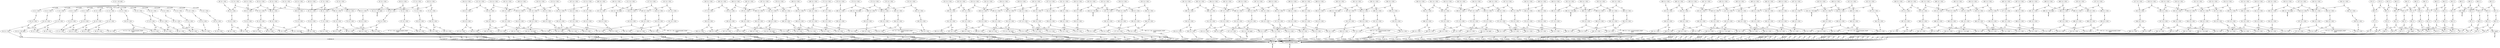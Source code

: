 digraph model {
	0 [ label = "0: {(c < 20), init}" ];
	1 [ label = "1: {(c < 20)}" ];
	2 [ label = "2: {(c < 20)}" ];
	3 [ label = "3: {(c < 20)}" ];
	4 [ label = "4: {(c < 20)}" ];
	5 [ label = "5: {(c < 20)}" ];
	6 [ label = "6: {(c < 20)}" ];
	7 [ label = "7: {(c < 20)}" ];
	8 [ label = "8: {(c < 20)}" ];
	9 [ label = "9: {(c < 20)}" ];
	10 [ label = "10: {(c < 20)}" ];
	11 [ label = "11: {(c < 20)}" ];
	12 [ label = "12: {(c < 20)}" ];
	13 [ label = "13: {(c < 20)}" ];
	14 [ label = "14: {(c < 20)}" ];
	15 [ label = "15: {(c < 20)}" ];
	16 [ label = "16: {(c < 20)}" ];
	17 [ label = "17: {(c < 20)}" ];
	18 [ label = "18: {(c < 20)}" ];
	19 [ label = "19: {(c < 20)}" ];
	20 [ label = "20: {(c < 20)}" ];
	21 [ label = "21: {(c < 20)}" ];
	22 [ label = "22: {(c < 20)}" ];
	23 [ label = "23: {(c < 20)}" ];
	24 [ label = "24: {(c < 20)}" ];
	25 [ label = "25: {(c < 20)}" ];
	26 [ label = "26: {(c < 20)}" ];
	27 [ label = "27: {(c < 20)}" ];
	28 [ label = "28: {(c < 20)}" ];
	29 [ label = "29: {(c < 20)}" ];
	30 [ label = "30: {(c < 20)}" ];
	31 [ label = "31: {(c < 20)}" ];
	32 [ label = "32: {(c < 20)}" ];
	33 [ label = "33: {(c < 20), bad}" ];
	34 [ label = "34: {(c < 20)}" ];
	35 [ label = "35: {(c < 20)}" ];
	36 [ label = "36: {(c < 20)}" ];
	37 [ label = "37: {(c < 20)}" ];
	38 [ label = "38: {(c < 20)}" ];
	39 [ label = "39: {(c < 20)}" ];
	40 [ label = "40: {(c < 20)}" ];
	41 [ label = "41: {(c < 20), counterexample_target
goal}" ];
	42 [ label = "42: {(c < 20)}" ];
	43 [ label = "43: {(c < 20)}" ];
	44 [ label = "44: {(c < 20)}" ];
	45 [ label = "45: {(c < 20)}" ];
	46 [ label = "46: {(c < 20)}" ];
	47 [ label = "47: {(c < 20)}" ];
	48 [ label = "48: {(c < 20)}" ];
	49 [ label = "49: {(c < 20)}" ];
	50 [ label = "50: {(c < 20)}" ];
	51 [ label = "51: {(c < 20)}" ];
	52 [ label = "52: {(c < 20)}" ];
	53 [ label = "53: {(c < 20)}" ];
	54 [ label = "54: {(c < 20)}" ];
	55 [ label = "55: {(c < 20)}" ];
	56 [ label = "56: {(c < 20)}" ];
	57 [ label = "57: {(c < 20)}" ];
	58 [ label = "58: {(c < 20)}" ];
	59 [ label = "59: {(c < 20)}" ];
	60 [ label = "60: {(c < 20)}" ];
	61 [ label = "61: {(c < 20), bad}" ];
	62 [ label = "62: {(c < 20)}" ];
	63 [ label = "63: {(c < 20)}" ];
	64 [ label = "64: {(c < 20)}" ];
	65 [ label = "65: {(c < 20)}" ];
	66 [ label = "66: {(c < 20)}" ];
	67 [ label = "67: {(c < 20)}" ];
	68 [ label = "68: {(c < 20)}" ];
	69 [ label = "69: {(c < 20)}" ];
	70 [ label = "70: {(c < 20)}" ];
	71 [ label = "71: {(c < 20)}" ];
	72 [ label = "72: {(c < 20)}" ];
	73 [ label = "73: {(c < 20)}" ];
	74 [ label = "74: {(c < 20)}" ];
	75 [ label = "75: {(c < 20)}" ];
	76 [ label = "76: {(c < 20)}" ];
	77 [ label = "77: {(c < 20)}" ];
	78 [ label = "78: {(c < 20)}" ];
	79 [ label = "79: {(c < 20)}" ];
	80 [ label = "80: {(c < 20)}" ];
	81 [ label = "81: {(c < 20)}" ];
	82 [ label = "82: {(c < 20)}" ];
	83 [ label = "83: {(c < 20)}" ];
	84 [ label = "84: {(c < 20)}" ];
	85 [ label = "85: {(c < 20)}" ];
	86 [ label = "86: {(c < 20)}" ];
	87 [ label = "87: {(c < 20)}" ];
	88 [ label = "88: {(c < 20)}" ];
	89 [ label = "89: {(c < 20)}" ];
	90 [ label = "90: {(c < 20)}" ];
	91 [ label = "91: {(c < 20)}" ];
	92 [ label = "92: {(c < 20), bad}" ];
	93 [ label = "93: {(c < 20)}" ];
	94 [ label = "94: {(c < 20)}" ];
	95 [ label = "95: {(c < 20)}" ];
	96 [ label = "96: {(c < 20)}" ];
	97 [ label = "97: {(c < 20), counterexample_target
goal}" ];
	98 [ label = "98: {(c < 20)}" ];
	99 [ label = "99: {(c < 20)}" ];
	100 [ label = "100: {(c < 20)}" ];
	101 [ label = "101: {(c < 20)}" ];
	102 [ label = "102: {(c < 20)}" ];
	103 [ label = "103: {(c < 20)}" ];
	104 [ label = "104: {(c < 20)}" ];
	105 [ label = "105: {(c < 20)}" ];
	106 [ label = "106: {(c < 20)}" ];
	107 [ label = "107: {(c < 20)}" ];
	108 [ label = "108: {(c < 20)}" ];
	109 [ label = "109: {(c < 20)}" ];
	110 [ label = "110: {(c < 20)}" ];
	111 [ label = "111: {(c < 20)}" ];
	112 [ label = "112: {(c < 20)}" ];
	113 [ label = "113: {(c < 20)}" ];
	114 [ label = "114: {(c < 20)}" ];
	115 [ label = "115: {(c < 20)}" ];
	116 [ label = "116: {(c < 20)}" ];
	117 [ label = "117: {(c < 20)}" ];
	118 [ label = "118: {(c < 20)}" ];
	119 [ label = "119: {(c < 20)}" ];
	120 [ label = "120: {(c < 20)}" ];
	121 [ label = "121: {(c < 20)}" ];
	122 [ label = "122: {(c < 20)}" ];
	123 [ label = "123: {(c < 20)}" ];
	124 [ label = "124: {(c < 20), bad}" ];
	125 [ label = "125: {(c < 20)}" ];
	126 [ label = "126: {(c < 20)}" ];
	127 [ label = "127: {(c < 20)}" ];
	128 [ label = "128: {(c < 20)}" ];
	129 [ label = "129: {(c < 20)}" ];
	130 [ label = "130: {(c < 20)}" ];
	131 [ label = "131: {(c < 20)}" ];
	132 [ label = "132: {(c < 20)}" ];
	133 [ label = "133: {(c < 20)}" ];
	134 [ label = "134: {(c < 20)}" ];
	135 [ label = "135: {(c < 20)}" ];
	136 [ label = "136: {(c < 20)}" ];
	137 [ label = "137: {(c < 20)}" ];
	138 [ label = "138: {(c < 20)}" ];
	139 [ label = "139: {(c < 20)}" ];
	140 [ label = "140: {(c < 20)}" ];
	141 [ label = "141: {(c < 20)}" ];
	142 [ label = "142: {(c < 20)}" ];
	143 [ label = "143: {(c < 20)}" ];
	144 [ label = "144: {(c < 20)}" ];
	145 [ label = "145: {(c < 20)}" ];
	146 [ label = "146: {(c < 20)}" ];
	147 [ label = "147: {(c < 20)}" ];
	148 [ label = "148: {(c < 20)}" ];
	149 [ label = "149: {(c < 20)}" ];
	150 [ label = "150: {(c < 20)}" ];
	151 [ label = "151: {(c < 20)}" ];
	152 [ label = "152: {(c < 20)}" ];
	153 [ label = "153: {(c < 20)}" ];
	154 [ label = "154: {(c < 20), bad}" ];
	155 [ label = "155: {(c < 20)}" ];
	156 [ label = "156: {(c < 20)}" ];
	157 [ label = "157: {(c < 20)}" ];
	158 [ label = "158: {(c < 20)}" ];
	159 [ label = "159: {(c < 20)}" ];
	160 [ label = "160: {(c < 20), counterexample_target
goal}" ];
	161 [ label = "161: {(c < 20)}" ];
	162 [ label = "162: {(c < 20)}" ];
	163 [ label = "163: {(c < 20)}" ];
	164 [ label = "164: {(c < 20)}" ];
	165 [ label = "165: {(c < 20)}" ];
	166 [ label = "166: {(c < 20)}" ];
	167 [ label = "167: {(c < 20)}" ];
	168 [ label = "168: {(c < 20)}" ];
	169 [ label = "169: {(c < 20)}" ];
	170 [ label = "170: {(c < 20)}" ];
	171 [ label = "171: {(c < 20)}" ];
	172 [ label = "172: {(c < 20)}" ];
	173 [ label = "173: {(c < 20)}" ];
	174 [ label = "174: {(c < 20)}" ];
	175 [ label = "175: {(c < 20)}" ];
	176 [ label = "176: {(c < 20)}" ];
	177 [ label = "177: {(c < 20)}" ];
	178 [ label = "178: {(c < 20)}" ];
	179 [ label = "179: {(c < 20)}" ];
	180 [ label = "180: {(c < 20)}" ];
	181 [ label = "181: {(c < 20)}" ];
	182 [ label = "182: {(c < 20)}" ];
	183 [ label = "183: {(c < 20)}" ];
	184 [ label = "184: {(c < 20)}" ];
	185 [ label = "185: {(c < 20), bad}" ];
	186 [ label = "186: {(c < 20)}" ];
	187 [ label = "187: {(c < 20)}" ];
	188 [ label = "188: {(c < 20)}" ];
	189 [ label = "189: {(c < 20)}" ];
	190 [ label = "190: {(c < 20)}" ];
	191 [ label = "191: {(c < 20)}" ];
	192 [ label = "192: {(c < 20)}" ];
	193 [ label = "193: {(c < 20)}" ];
	194 [ label = "194: {(c < 20)}" ];
	195 [ label = "195: {(c < 20)}" ];
	196 [ label = "196: {(c < 20)}" ];
	197 [ label = "197: {(c < 20)}" ];
	198 [ label = "198: {(c < 20)}" ];
	199 [ label = "199: {(c < 20)}" ];
	200 [ label = "200: {(c < 20)}" ];
	201 [ label = "201: {(c < 20)}" ];
	202 [ label = "202: {(c < 20)}" ];
	203 [ label = "203: {(c < 20)}" ];
	204 [ label = "204: {(c < 20)}" ];
	205 [ label = "205: {(c < 20)}" ];
	206 [ label = "206: {(c < 20)}" ];
	207 [ label = "207: {(c < 20)}" ];
	208 [ label = "208: {(c < 20)}" ];
	209 [ label = "209: {(c < 20)}" ];
	210 [ label = "210: {(c < 20)}" ];
	211 [ label = "211: {(c < 20)}" ];
	212 [ label = "212: {(c < 20)}" ];
	213 [ label = "213: {(c < 20)}" ];
	214 [ label = "214: {(c < 20), bad}" ];
	215 [ label = "215: {(c < 20)}" ];
	216 [ label = "216: {(c < 20)}" ];
	217 [ label = "217: {(c < 20)}" ];
	218 [ label = "218: {(c < 20)}" ];
	219 [ label = "219: {(c < 20)}" ];
	220 [ label = "220: {(c < 20)}" ];
	221 [ label = "221: {(c < 20), counterexample_target
goal}" ];
	222 [ label = "222: {(c < 20)}" ];
	223 [ label = "223: {(c < 20)}" ];
	224 [ label = "224: {(c < 20)}" ];
	225 [ label = "225: {(c < 20)}" ];
	226 [ label = "226: {(c < 20)}" ];
	227 [ label = "227: {(c < 20)}" ];
	228 [ label = "228: {(c < 20)}" ];
	229 [ label = "229: {(c < 20)}" ];
	230 [ label = "230: {(c < 20)}" ];
	231 [ label = "231: {(c < 20)}" ];
	232 [ label = "232: {(c < 20)}" ];
	233 [ label = "233: {(c < 20)}" ];
	234 [ label = "234: {(c < 20)}" ];
	235 [ label = "235: {(c < 20)}" ];
	236 [ label = "236: {(c < 20)}" ];
	237 [ label = "237: {(c < 20)}" ];
	238 [ label = "238: {(c < 20)}" ];
	239 [ label = "239: {(c < 20)}" ];
	240 [ label = "240: {(c < 20)}" ];
	241 [ label = "241: {(c < 20)}" ];
	242 [ label = "242: {(c < 20)}" ];
	243 [ label = "243: {(c < 20)}" ];
	244 [ label = "244: {(c < 20), bad}" ];
	245 [ label = "245: {(c < 20)}" ];
	246 [ label = "246: {(c < 20)}" ];
	247 [ label = "247: {(c < 20)}" ];
	248 [ label = "248: {(c < 20)}" ];
	249 [ label = "249: {(c < 20)}" ];
	250 [ label = "250: {(c < 20)}" ];
	251 [ label = "251: {(c < 20)}" ];
	252 [ label = "252: {(c < 20)}" ];
	253 [ label = "253: {(c < 20)}" ];
	254 [ label = "254: {(c < 20)}" ];
	255 [ label = "255: {(c < 20)}" ];
	256 [ label = "256: {(c < 20)}" ];
	257 [ label = "257: {(c < 20)}" ];
	258 [ label = "258: {(c < 20)}" ];
	259 [ label = "259: {(c < 20)}" ];
	260 [ label = "260: {(c < 20)}" ];
	261 [ label = "261: {(c < 20)}" ];
	262 [ label = "262: {(c < 20)}" ];
	263 [ label = "263: {(c < 20)}" ];
	264 [ label = "264: {(c < 20)}" ];
	265 [ label = "265: {(c < 20)}" ];
	266 [ label = "266: {(c < 20)}" ];
	267 [ label = "267: {(c < 20)}" ];
	268 [ label = "268: {(c < 20)}" ];
	269 [ label = "269: {(c < 20)}" ];
	270 [ label = "270: {(c < 20)}" ];
	271 [ label = "271: {(c < 20)}" ];
	272 [ label = "272: {(c < 20)}" ];
	273 [ label = "273: {(c < 20), bad}" ];
	274 [ label = "274: {(c < 20)}" ];
	275 [ label = "275: {(c < 20)}" ];
	276 [ label = "276: {(c < 20)}" ];
	277 [ label = "277: {(c < 20)}" ];
	278 [ label = "278: {(c < 20)}" ];
	279 [ label = "279: {(c < 20)}" ];
	280 [ label = "280: {(c < 20), counterexample_target
goal}" ];
	281 [ label = "281: {(c < 20)}" ];
	282 [ label = "282: {(c < 20)}" ];
	283 [ label = "283: {(c < 20)}" ];
	284 [ label = "284: {(c < 20)}" ];
	285 [ label = "285: {(c < 20)}" ];
	286 [ label = "286: {(c < 20)}" ];
	287 [ label = "287: {(c < 20)}" ];
	288 [ label = "288: {(c < 20)}" ];
	289 [ label = "289: {(c < 20)}" ];
	290 [ label = "290: {(c < 20)}" ];
	291 [ label = "291: {(c < 20)}" ];
	292 [ label = "292: {(c < 20)}" ];
	293 [ label = "293: {(c < 20)}" ];
	294 [ label = "294: {(c < 20)}" ];
	295 [ label = "295: {(c < 20)}" ];
	296 [ label = "296: {(c < 20)}" ];
	297 [ label = "297: {(c < 20)}" ];
	298 [ label = "298: {(c < 20)}" ];
	299 [ label = "299: {(c < 20)}" ];
	300 [ label = "300: {(c < 20)}" ];
	301 [ label = "301: {(c < 20)}" ];
	302 [ label = "302: {(c < 20)}" ];
	303 [ label = "303: {(c < 20), bad}" ];
	304 [ label = "304: {(c < 20)}" ];
	305 [ label = "305: {(c < 20)}" ];
	306 [ label = "306: {(c < 20)}" ];
	307 [ label = "307: {(c < 20)}" ];
	308 [ label = "308: {(c < 20)}" ];
	309 [ label = "309: {(c < 20)}" ];
	310 [ label = "310: {(c < 20)}" ];
	311 [ label = "311: {(c < 20)}" ];
	312 [ label = "312: {(c < 20)}" ];
	313 [ label = "313: {(c < 20)}" ];
	314 [ label = "314: {(c < 20)}" ];
	315 [ label = "315: {(c < 20)}" ];
	316 [ label = "316: {(c < 20)}" ];
	317 [ label = "317: {(c < 20)}" ];
	318 [ label = "318: {(c < 20)}" ];
	319 [ label = "319: {(c < 20)}" ];
	320 [ label = "320: {(c < 20)}" ];
	321 [ label = "321: {(c < 20)}" ];
	322 [ label = "322: {(c < 20)}" ];
	323 [ label = "323: {(c < 20)}" ];
	324 [ label = "324: {(c < 20)}" ];
	325 [ label = "325: {(c < 20)}" ];
	326 [ label = "326: {(c < 20)}" ];
	327 [ label = "327: {(c < 20)}" ];
	328 [ label = "328: {(c < 20)}" ];
	329 [ label = "329: {(c < 20)}" ];
	330 [ label = "330: {(c < 20)}" ];
	331 [ label = "331: {(c < 20)}" ];
	332 [ label = "332: {(c < 20), bad}" ];
	333 [ label = "333: {(c < 20)}" ];
	334 [ label = "334: {(c < 20)}" ];
	335 [ label = "335: {(c < 20)}" ];
	336 [ label = "336: {(c < 20)}" ];
	337 [ label = "337: {(c < 20)}" ];
	338 [ label = "338: {(c < 20)}" ];
	339 [ label = "339: {(c < 20), counterexample_target
goal}" ];
	340 [ label = "340: {(c < 20)}" ];
	341 [ label = "341: {(c < 20)}" ];
	342 [ label = "342: {(c < 20)}" ];
	343 [ label = "343: {(c < 20)}" ];
	344 [ label = "344: {(c < 20)}" ];
	345 [ label = "345: {(c < 20)}" ];
	346 [ label = "346: {(c < 20)}" ];
	347 [ label = "347: {(c < 20)}" ];
	348 [ label = "348: {(c < 20)}" ];
	349 [ label = "349: {(c < 20)}" ];
	350 [ label = "350: {(c < 20)}" ];
	351 [ label = "351: {(c < 20)}" ];
	352 [ label = "352: {(c < 20)}" ];
	353 [ label = "353: {(c < 20)}" ];
	354 [ label = "354: {(c < 20)}" ];
	355 [ label = "355: {(c < 20)}" ];
	356 [ label = "356: {(c < 20)}" ];
	357 [ label = "357: {(c < 20)}" ];
	358 [ label = "358: {(c < 20)}" ];
	359 [ label = "359: {(c < 20)}" ];
	360 [ label = "360: {(c < 20)}" ];
	361 [ label = "361: {(c < 20)}" ];
	362 [ label = "362: {(c < 20), bad}" ];
	363 [ label = "363: {(c < 20)}" ];
	364 [ label = "364: {(c < 20)}" ];
	365 [ label = "365: {(c < 20)}" ];
	366 [ label = "366: {(c < 20)}" ];
	367 [ label = "367: {(c < 20)}" ];
	368 [ label = "368: {(c < 20)}" ];
	369 [ label = "369: {(c < 20)}" ];
	370 [ label = "370: {(c < 20)}" ];
	371 [ label = "371: {(c < 20)}" ];
	372 [ label = "372: {(c < 20)}" ];
	373 [ label = "373: {(c < 20)}" ];
	374 [ label = "374: {(c < 20)}" ];
	375 [ label = "375: {(c < 20)}" ];
	376 [ label = "376: {(c < 20)}" ];
	377 [ label = "377: {(c < 20)}" ];
	378 [ label = "378: {(c < 20)}" ];
	379 [ label = "379: {(c < 20)}" ];
	380 [ label = "380: {(c < 20)}" ];
	381 [ label = "381: {(c < 20)}" ];
	382 [ label = "382: {(c < 20)}" ];
	383 [ label = "383: {(c < 20)}" ];
	384 [ label = "384: {(c < 20)}" ];
	385 [ label = "385: {(c < 20)}" ];
	386 [ label = "386: {(c < 20)}" ];
	387 [ label = "387: {(c < 20)}" ];
	388 [ label = "388: {(c < 20)}" ];
	389 [ label = "389: {(c < 20)}" ];
	390 [ label = "390: {(c < 20)}" ];
	391 [ label = "391: {(c < 20), bad}" ];
	392 [ label = "392: {(c < 20)}" ];
	393 [ label = "393: {(c < 20)}" ];
	394 [ label = "394: {(c < 20)}" ];
	395 [ label = "395: {(c < 20)}" ];
	396 [ label = "396: {(c < 20)}" ];
	397 [ label = "397: {(c < 20)}" ];
	398 [ label = "398: {(c < 20), counterexample_target
goal}" ];
	399 [ label = "399: {(c < 20)}" ];
	400 [ label = "400: {(c < 20)}" ];
	401 [ label = "401: {(c < 20)}" ];
	402 [ label = "402: {(c < 20)}" ];
	403 [ label = "403: {(c < 20)}" ];
	404 [ label = "404: {(c < 20)}" ];
	405 [ label = "405: {(c < 20)}" ];
	406 [ label = "406: {(c < 20)}" ];
	407 [ label = "407: {(c < 20)}" ];
	408 [ label = "408: {(c < 20)}" ];
	409 [ label = "409: {(c < 20)}" ];
	410 [ label = "410: {(c < 20)}" ];
	411 [ label = "411: {(c < 20)}" ];
	412 [ label = "412: {(c < 20)}" ];
	413 [ label = "413: {(c < 20)}" ];
	414 [ label = "414: {(c < 20)}" ];
	415 [ label = "415: {(c < 20)}" ];
	416 [ label = "416: {(c < 20)}" ];
	417 [ label = "417: {(c < 20)}" ];
	418 [ label = "418: {(c < 20)}" ];
	419 [ label = "419: {(c < 20)}" ];
	420 [ label = "420: {(c < 20)}" ];
	421 [ label = "421: {(c < 20), bad}" ];
	422 [ label = "422: {(c < 20)}" ];
	423 [ label = "423: {(c < 20)}" ];
	424 [ label = "424: {(c < 20)}" ];
	425 [ label = "425: {(c < 20)}" ];
	426 [ label = "426: {(c < 20)}" ];
	427 [ label = "427: {(c < 20)}" ];
	428 [ label = "428: {(c < 20)}" ];
	429 [ label = "429: {(c < 20)}" ];
	430 [ label = "430: {(c < 20)}" ];
	431 [ label = "431: {(c < 20)}" ];
	432 [ label = "432: {(c < 20)}" ];
	433 [ label = "433: {(c < 20)}" ];
	434 [ label = "434: {(c < 20)}" ];
	435 [ label = "435: {(c < 20)}" ];
	436 [ label = "436: {(c < 20)}" ];
	437 [ label = "437: {(c < 20)}" ];
	438 [ label = "438: {(c < 20)}" ];
	439 [ label = "439: {(c < 20)}" ];
	440 [ label = "440: {(c < 20)}" ];
	441 [ label = "441: {(c < 20)}" ];
	442 [ label = "442: {(c < 20)}" ];
	443 [ label = "443: {(c < 20)}" ];
	444 [ label = "444: {(c < 20)}" ];
	445 [ label = "445: {(c < 20)}" ];
	446 [ label = "446: {(c < 20)}" ];
	447 [ label = "447: {(c < 20)}" ];
	448 [ label = "448: {(c < 20)}" ];
	449 [ label = "449: {(c < 20)}" ];
	450 [ label = "450: {(c < 20), bad}" ];
	451 [ label = "451: {(c < 20)}" ];
	452 [ label = "452: {(c < 20)}" ];
	453 [ label = "453: {(c < 20)}" ];
	454 [ label = "454: {(c < 20)}" ];
	455 [ label = "455: {(c < 20)}" ];
	456 [ label = "456: {(c < 20)}" ];
	457 [ label = "457: {(c < 20), counterexample_target
goal}" ];
	458 [ label = "458: {(c < 20)}" ];
	459 [ label = "459: {(c < 20)}" ];
	460 [ label = "460: {(c < 20)}" ];
	461 [ label = "461: {(c < 20)}" ];
	462 [ label = "462: {(c < 20)}" ];
	463 [ label = "463: {(c < 20)}" ];
	464 [ label = "464: {(c < 20)}" ];
	465 [ label = "465: {(c < 20)}" ];
	466 [ label = "466: {(c < 20)}" ];
	467 [ label = "467: {(c < 20)}" ];
	468 [ label = "468: {(c < 20)}" ];
	469 [ label = "469: {(c < 20)}" ];
	470 [ label = "470: {(c < 20)}" ];
	471 [ label = "471: {(c < 20)}" ];
	472 [ label = "472: {(c < 20)}" ];
	473 [ label = "473: {(c < 20)}" ];
	474 [ label = "474: {(c < 20)}" ];
	475 [ label = "475: {(c < 20)}" ];
	476 [ label = "476: {(c < 20)}" ];
	477 [ label = "477: {(c < 20)}" ];
	478 [ label = "478: {(c < 20)}" ];
	479 [ label = "479: {(c < 20)}" ];
	480 [ label = "480: {(c < 20), bad}" ];
	481 [ label = "481: {(c < 20)}" ];
	482 [ label = "482: {(c < 20)}" ];
	483 [ label = "483: {(c < 20)}" ];
	484 [ label = "484: {(c < 20)}" ];
	485 [ label = "485: {(c < 20)}" ];
	486 [ label = "486: {(c < 20)}" ];
	487 [ label = "487: {(c < 20)}" ];
	488 [ label = "488: {(c < 20)}" ];
	489 [ label = "489: {(c < 20)}" ];
	490 [ label = "490: {(c < 20)}" ];
	491 [ label = "491: {(c < 20)}" ];
	492 [ label = "492: {(c < 20)}" ];
	493 [ label = "493: {(c < 20)}" ];
	494 [ label = "494: {(c < 20)}" ];
	495 [ label = "495: {(c < 20)}" ];
	496 [ label = "496: {(c < 20)}" ];
	497 [ label = "497: {(c < 20)}" ];
	498 [ label = "498: {(c < 20)}" ];
	499 [ label = "499: {(c < 20)}" ];
	500 [ label = "500: {(c < 20)}" ];
	501 [ label = "501: {(c < 20)}" ];
	502 [ label = "502: {(c < 20)}" ];
	503 [ label = "503: {(c < 20)}" ];
	504 [ label = "504: {(c < 20)}" ];
	505 [ label = "505: {(c < 20)}" ];
	506 [ label = "506: {(c < 20)}" ];
	507 [ label = "507: {(c < 20)}" ];
	508 [ label = "508: {(c < 20)}" ];
	509 [ label = "509: {(c < 20), bad}" ];
	510 [ label = "510: {(c < 20)}" ];
	511 [ label = "511: {(c < 20)}" ];
	512 [ label = "512: {(c < 20)}" ];
	513 [ label = "513: {(c < 20)}" ];
	514 [ label = "514: {(c < 20)}" ];
	515 [ label = "515: {(c < 20)}" ];
	516 [ label = "516: {(c < 20), counterexample_target
goal}" ];
	517 [ label = "517: {(c < 20)}" ];
	518 [ label = "518: {(c < 20)}" ];
	519 [ label = "519: {(c < 20)}" ];
	520 [ label = "520: {(c < 20)}" ];
	521 [ label = "521: {(c < 20)}" ];
	522 [ label = "522: {(c < 20)}" ];
	523 [ label = "523: {(c < 20)}" ];
	524 [ label = "524: {(c < 20)}" ];
	525 [ label = "525: {(c < 20)}" ];
	526 [ label = "526: {(c < 20)}" ];
	527 [ label = "527: {(c < 20)}" ];
	528 [ label = "528: {(c < 20)}" ];
	529 [ label = "529: {(c < 20)}" ];
	530 [ label = "530: {(c < 20)}" ];
	531 [ label = "531: {(c < 20)}" ];
	532 [ label = "532: {(c < 20)}" ];
	533 [ label = "533: {(c < 20)}" ];
	534 [ label = "534: {(c < 20)}" ];
	535 [ label = "535: {(c < 20)}" ];
	536 [ label = "536: {(c < 20)}" ];
	537 [ label = "537: {(c < 20)}" ];
	538 [ label = "538: {(c < 20)}" ];
	539 [ label = "539: {(c < 20), bad}" ];
	540 [ label = "540: {(c < 20)}" ];
	541 [ label = "541: {(c < 20)}" ];
	542 [ label = "542: {(c < 20)}" ];
	543 [ label = "543: {(c < 20)}" ];
	544 [ label = "544: {(c < 20)}" ];
	545 [ label = "545: {(c < 20)}" ];
	546 [ label = "546: {(c < 20)}" ];
	547 [ label = "547: {(c < 20)}" ];
	548 [ label = "548: {(c < 20)}" ];
	549 [ label = "549: {(c < 20)}" ];
	550 [ label = "550: {(c < 20)}" ];
	551 [ label = "551: {(c < 20)}" ];
	552 [ label = "552: {(c < 20)}" ];
	553 [ label = "553: {(c < 20)}" ];
	554 [ label = "554: {(c < 20)}" ];
	555 [ label = "555: {(c < 20)}" ];
	556 [ label = "556: {(c < 20)}" ];
	557 [ label = "557: {(c < 20)}" ];
	558 [ label = "558: {(c < 20)}" ];
	559 [ label = "559: {(c < 20)}" ];
	560 [ label = "560: {(c < 20)}" ];
	561 [ label = "561: {(c < 20)}" ];
	562 [ label = "562: {(c < 20)}" ];
	563 [ label = "563: {(c < 20)}" ];
	564 [ label = "564: {(c < 20)}" ];
	565 [ label = "565: {(c < 20)}" ];
	566 [ label = "566: {(c < 20)}" ];
	567 [ label = "567: {(c < 20)}" ];
	568 [ label = "568: {(c < 20), bad}" ];
	569 [ label = "569: {(c < 20)}" ];
	570 [ label = "570: {(c < 20)}" ];
	571 [ label = "571: {(c < 20)}" ];
	572 [ label = "572: {(c < 20)}" ];
	573 [ label = "573: {(c < 20)}" ];
	574 [ label = "574: {(c < 20)}" ];
	575 [ label = "575: {(c < 20), counterexample_target
goal}" ];
	576 [ label = "576: {}" ];
	577 [ label = "577: {}" ];
	578 [ label = "578: {}" ];
	579 [ label = "579: {}" ];
	580 [ label = "580: {}" ];
	581 [ label = "581: {}" ];
	582 [ label = "582: {}" ];
	583 [ label = "583: {}" ];
	584 [ label = "584: {}" ];
	585 [ label = "585: {}" ];
	586 [ label = "586: {}" ];
	587 [ label = "587: {}" ];
	588 [ label = "588: {}" ];
	589 [ label = "589: {}" ];
	590 [ label = "590: {}" ];
	591 [ label = "591: {}" ];
	592 [ label = "592: {}" ];
	593 [ label = "593: {}" ];
	594 [ label = "594: {}" ];
	595 [ label = "595: {}" ];
	596 [ label = "596: {}" ];
	597 [ label = "597: {}" ];
	598 [ label = "598: {}" ];
	599 [ label = "599: {}" ];
	600 [ label = "600: {}" ];
	601 [ label = "601: {}" ];
	602 [ label = "602: {}" ];
	603 [ label = "603: {}" ];
	604 [ label = "604: {}" ];
	605 [ label = "605: {}" ];
	606 [ label = "606: {}" ];
	607 [ label = "607: {}" ];
	608 [ label = "608: {}" ];
	609 [ label = "609: {}" ];
	610 [ label = "610: {}" ];
	611 [ label = "611: {}" ];
	612 [ label = "612: {}" ];
	613 [ label = "613: {}" ];
	614 [ label = "614: {}" ];
	615 [ label = "615: {}" ];
	616 [ label = "616: {}" ];
	617 [ label = "617: {}" ];
	618 [ label = "618: {}" ];
	619 [ label = "619: {}" ];
	620 [ label = "620: {bad}" ];
	621 [ label = "621: {bad}" ];
	622 [ label = "622: {}" ];
	623 [ label = "623: {}" ];
	624 [ label = "624: {}" ];
	625 [ label = "625: {}" ];
	626 [ label = "626: {}" ];
	627 [ label = "627: {}" ];
	628 [ label = "628: {}" ];
	629 [ label = "629: {}" ];
	630 [ label = "630: {}" ];
	631 [ label = "631: {}" ];
	632 [ label = "632: {}" ];
	633 [ label = "633: {}" ];
	634 [ label = "634: {goal}" ];
	635 [ label = "635: {}" ];
	636 [ label = "636: {counterexample_target}" ];
	"0c0" [shape = "point"];
	0 -> "0c0";
	"0c0" -> 1 [ label= "0.0714286" ];
	"0c0" -> 2 [ label= "0.0714286" ];
	"0c0" -> 3 [ label= "0.0714286" ];
	"0c0" -> 4 [ label= "0.0714286" ];
	"0c0" -> 5 [ label= "0.0714286" ];
	"0c0" -> 6 [ label= "0.0714286" ];
	"0c0" -> 7 [ label= "0.0714286" ];
	"0c0" -> 8 [ label= "0.0714286" ];
	"0c0" -> 9 [ label= "0.0714286" ];
	"0c0" -> 10 [ label= "0.0714286" ];
	"0c0" -> 11 [ label= "0.0714286" ];
	"0c0" -> 12 [ label= "0.0714286" ];
	"0c0" -> 13 [ label= "0.0714286" ];
	"0c0" -> 14 [ label= "0.0714286" ];
	"1c0" [shape = "point"];
	1 -> "1c0";
	"1c0" -> 15 [ label= "1" ];
	"2c0" [shape = "point"];
	2 -> "2c0";
	"2c0" -> 16 [ label= "1" ];
	"3c0" [shape = "point"];
	3 -> "3c0";
	"3c0" -> 17 [ label= "1" ];
	"4c0" [shape = "point"];
	4 -> "4c0";
	"4c0" -> 18 [ label= "1" ];
	"5c0" [shape = "point"];
	5 -> "5c0";
	"5c0" -> 19 [ label= "1" ];
	"6c0" [shape = "point"];
	6 -> "6c0";
	"6c0" -> 20 [ label= "1" ];
	"7c0" [shape = "point"];
	7 -> "7c0";
	"7c0" -> 21 [ label= "1" ];
	"8c0" [shape = "point"];
	8 -> "8c0";
	"8c0" -> 22 [ label= "1" ];
	"9c0" [shape = "point"];
	9 -> "9c0";
	"9c0" -> 23 [ label= "1" ];
	"10c0" [shape = "point"];
	10 -> "10c0";
	"10c0" -> 24 [ label= "1" ];
	"11c0" [shape = "point"];
	11 -> "11c0";
	"11c0" -> 25 [ label= "1" ];
	"12c0" [shape = "point"];
	12 -> "12c0";
	"12c0" -> 26 [ label= "1" ];
	"13c0" [shape = "point"];
	13 -> "13c0";
	"13c0" -> 27 [ label= "1" ];
	"14c0" [shape = "point"];
	14 -> "14c0";
	"14c0" -> 28 [ label= "1" ];
	"15c0" [shape = "point"];
	15 -> "15c0";
	"15c0" -> 30 [ label= "1" ];
	"16c0" [shape = "point"];
	16 -> "16c0";
	"16c0" -> 29 [ label= "0.1" ];
	"16c0" -> 30 [ label= "0.9" ];
	"17c0" [shape = "point"];
	17 -> "17c0";
	"17c0" -> 29 [ label= "0.9" ];
	"17c0" -> 32 [ label= "0.1" ];
	"18c0" [shape = "point"];
	18 -> "18c0";
	"18c0" -> 32 [ label= "0.9" ];
	"18c0" -> 34 [ label= "0.1" ];
	"19c0" [shape = "point"];
	19 -> "19c0";
	"19c0" -> 31 [ label= "1" ];
	"20c0" [shape = "point"];
	20 -> "20c0";
	"20c0" -> 33 [ label= "0.9" ];
	"20c0" -> 35 [ label= "0.1" ];
	"21c0" [shape = "point"];
	21 -> "21c0";
	"21c0" -> 35 [ label= "0.9" ];
	"21c0" -> 36 [ label= "0.1" ];
	"22c0" [shape = "point"];
	22 -> "22c0";
	"22c0" -> 37 [ label= "1" ];
	"23c0" [shape = "point"];
	23 -> "23c0";
	"23c0" -> 37 [ label= "0.9" ];
	"23c0" -> 40 [ label= "0.1" ];
	"24c0" [shape = "point"];
	24 -> "24c0";
	"24c0" -> 38 [ label= "0.1" ];
	"24c0" -> 40 [ label= "0.9" ];
	"25c0" [shape = "point"];
	25 -> "25c0";
	"25c0" -> 38 [ label= "0.9" ];
	"25c0" -> 39 [ label= "0.1" ];
	"26c0" [shape = "point"];
	26 -> "26c0";
	"26c0" -> 41 [ label= "0.9" ];
	"26c0" -> 42 [ label= "0.1" ];
	"27c0" [shape = "point"];
	27 -> "27c0";
	"27c0" -> 42 [ label= "0.9" ];
	"27c0" -> 43 [ label= "0.1" ];
	"28c0" [shape = "point"];
	28 -> "28c0";
	"28c0" -> 43 [ label= "0.9" ];
	"28c0" -> 44 [ label= "0.1" ];
	"29c0" [shape = "point"];
	29 -> "29c0";
	"29c0" -> 635 [ label= "6.07292e-13" ];
	"29c0" -> 636 [ label= "1" ];
	"30c0" [shape = "point"];
	30 -> "30c0";
	"30c0" -> 635 [ label= "1.25455e-14" ];
	"30c0" -> 636 [ label= "1" ];
	"31c0" [shape = "point"];
	31 -> "31c0";
	"31c0" -> 635 [ label= "1.11022e-16" ];
	"31c0" -> 636 [ label= "1" ];
	"32c0" [shape = "point"];
	32 -> "32c0";
	"32c0" -> 635 [ label= "2.0684e-11" ];
	"32c0" -> 636 [ label= "1" ];
	"33c0" [shape = "point"];
	33 -> "33c0";
	"33c0" -> 33 [ label= "1" ];
	"34c0" [shape = "point"];
	34 -> "34c0";
	"34c0" -> 635 [ label= "5.26616e-10" ];
	"34c0" -> 636 [ label= "1" ];
	"35c0" [shape = "point"];
	35 -> "35c0";
	"35c0" -> 635 [ label= "6.07292e-13" ];
	"35c0" -> 636 [ label= "1" ];
	"36c0" [shape = "point"];
	36 -> "36c0";
	"36c0" -> 635 [ label= "2.06839e-11" ];
	"36c0" -> 636 [ label= "1" ];
	"37c0" [shape = "point"];
	37 -> "37c0";
	"37c0" -> 635 [ label= "0" ];
	"37c0" -> 636 [ label= "1" ];
	"38c0" [shape = "point"];
	38 -> "38c0";
	"38c0" -> 635 [ label= "1.25455e-14" ];
	"38c0" -> 636 [ label= "1" ];
	"39c0" [shape = "point"];
	39 -> "39c0";
	"39c0" -> 635 [ label= "6.07292e-13" ];
	"39c0" -> 636 [ label= "1" ];
	"40c0" [shape = "point"];
	40 -> "40c0";
	"40c0" -> 635 [ label= "1.11022e-16" ];
	"40c0" -> 636 [ label= "1" ];
	"41c0" [shape = "point"];
	41 -> "41c0";
	"41c0" -> 41 [ label= "1" ];
	"42c0" [shape = "point"];
	42 -> "42c0";
	"42c0" -> 635 [ label= "0" ];
	"42c0" -> 636 [ label= "1" ];
	"43c0" [shape = "point"];
	43 -> "43c0";
	"43c0" -> 635 [ label= "1.11022e-16" ];
	"43c0" -> 636 [ label= "1" ];
	"44c0" [shape = "point"];
	44 -> "44c0";
	"44c0" -> 635 [ label= "1.25455e-14" ];
	"44c0" -> 636 [ label= "1" ];
	"45c0" [shape = "point"];
	45 -> "45c0";
	"45c0" -> 60 [ label= "1" ];
	"46c0" [shape = "point"];
	46 -> "46c0";
	"46c0" -> 62 [ label= "1" ];
	"47c0" [shape = "point"];
	47 -> "47c0";
	"47c0" -> 62 [ label= "0.9" ];
	"47c0" -> 63 [ label= "0.1" ];
	"48c0" [shape = "point"];
	48 -> "48c0";
	"48c0" -> 59 [ label= "1" ];
	"49c0" [shape = "point"];
	49 -> "49c0";
	"49c0" -> 65 [ label= "1" ];
	"50c0" [shape = "point"];
	50 -> "50c0";
	"50c0" -> 59 [ label= "0.9" ];
	"50c0" -> 66 [ label= "0.1" ];
	"51c0" [shape = "point"];
	51 -> "51c0";
	"51c0" -> 65 [ label= "0.9" ];
	"51c0" -> 67 [ label= "0.1" ];
	"52c0" [shape = "point"];
	52 -> "52c0";
	"52c0" -> 63 [ label= "0.9" ];
	"52c0" -> 64 [ label= "0.1" ];
	"53c0" [shape = "point"];
	53 -> "53c0";
	"53c0" -> 66 [ label= "0.9" ];
	"53c0" -> 68 [ label= "0.1" ];
	"54c0" [shape = "point"];
	54 -> "54c0";
	"54c0" -> 67 [ label= "0.9" ];
	"54c0" -> 69 [ label= "0.1" ];
	"55c0" [shape = "point"];
	55 -> "55c0";
	"55c0" -> 61 [ label= "0.9" ];
	"55c0" -> 70 [ label= "0.1" ];
	"56c0" [shape = "point"];
	56 -> "56c0";
	"56c0" -> 70 [ label= "0.9" ];
	"56c0" -> 73 [ label= "0.1" ];
	"57c0" [shape = "point"];
	57 -> "57c0";
	"57c0" -> 68 [ label= "0.9" ];
	"57c0" -> 71 [ label= "0.1" ];
	"58c0" [shape = "point"];
	58 -> "58c0";
	"58c0" -> 69 [ label= "0.9" ];
	"58c0" -> 72 [ label= "0.1" ];
	"59c0" [shape = "point"];
	59 -> "59c0";
	"59c0" -> 74 [ label= "1" ];
	"60c0" [shape = "point"];
	60 -> "60c0";
	"60c0" -> 75 [ label= "1" ];
	"61c0" [shape = "point"];
	61 -> "61c0";
	"61c0" -> 61 [ label= "1" ];
	"62c0" [shape = "point"];
	62 -> "62c0";
	"62c0" -> 76 [ label= "1" ];
	"63c0" [shape = "point"];
	63 -> "63c0";
	"63c0" -> 77 [ label= "1" ];
	"64c0" [shape = "point"];
	64 -> "64c0";
	"64c0" -> 78 [ label= "1" ];
	"65c0" [shape = "point"];
	65 -> "65c0";
	"65c0" -> 79 [ label= "1" ];
	"66c0" [shape = "point"];
	66 -> "66c0";
	"66c0" -> 80 [ label= "1" ];
	"67c0" [shape = "point"];
	67 -> "67c0";
	"67c0" -> 81 [ label= "1" ];
	"68c0" [shape = "point"];
	68 -> "68c0";
	"68c0" -> 82 [ label= "1" ];
	"69c0" [shape = "point"];
	69 -> "69c0";
	"69c0" -> 83 [ label= "1" ];
	"70c0" [shape = "point"];
	70 -> "70c0";
	"70c0" -> 84 [ label= "1" ];
	"71c0" [shape = "point"];
	71 -> "71c0";
	"71c0" -> 85 [ label= "1" ];
	"72c0" [shape = "point"];
	72 -> "72c0";
	"72c0" -> 86 [ label= "1" ];
	"73c0" [shape = "point"];
	73 -> "73c0";
	"73c0" -> 87 [ label= "1" ];
	"74c0" [shape = "point"];
	74 -> "74c0";
	"74c0" -> 89 [ label= "0.1" ];
	"74c0" -> 91 [ label= "0.9" ];
	"75c0" [shape = "point"];
	75 -> "75c0";
	"75c0" -> 91 [ label= "0.1" ];
	"75c0" -> 93 [ label= "0.9" ];
	"76c0" [shape = "point"];
	76 -> "76c0";
	"76c0" -> 93 [ label= "1" ];
	"77c0" [shape = "point"];
	77 -> "77c0";
	"77c0" -> 94 [ label= "1" ];
	"78c0" [shape = "point"];
	78 -> "78c0";
	"78c0" -> 95 [ label= "1" ];
	"79c0" [shape = "point"];
	79 -> "79c0";
	"79c0" -> 88 [ label= "0.1" ];
	"79c0" -> 89 [ label= "0.9" ];
	"80c0" [shape = "point"];
	80 -> "80c0";
	"80c0" -> 90 [ label= "0.1" ];
	"80c0" -> 92 [ label= "0.9" ];
	"81c0" [shape = "point"];
	81 -> "81c0";
	"81c0" -> 90 [ label= "0.9" ];
	"81c0" -> 98 [ label= "0.1" ];
	"82c0" [shape = "point"];
	82 -> "82c0";
	"82c0" -> 96 [ label= "0.9" ];
	"82c0" -> 99 [ label= "0.1" ];
	"83c0" [shape = "point"];
	83 -> "83c0";
	"83c0" -> 99 [ label= "0.9" ];
	"83c0" -> 100 [ label= "0.1" ];
	"84c0" [shape = "point"];
	84 -> "84c0";
	"84c0" -> 95 [ label= "0.9" ];
	"84c0" -> 96 [ label= "0.1" ];
	"85c0" [shape = "point"];
	85 -> "85c0";
	"85c0" -> 101 [ label= "0.1" ];
	"85c0" -> 103 [ label= "0.9" ];
	"86c0" [shape = "point"];
	86 -> "86c0";
	"86c0" -> 101 [ label= "0.9" ];
	"86c0" -> 102 [ label= "0.1" ];
	"87c0" [shape = "point"];
	87 -> "87c0";
	"87c0" -> 97 [ label= "0.9" ];
	"87c0" -> 103 [ label= "0.1" ];
	"88c0" [shape = "point"];
	88 -> "88c0";
	"88c0" -> 635 [ label= "2.70285e-08" ];
	"88c0" -> 636 [ label= "1" ];
	"89c0" [shape = "point"];
	89 -> "89c0";
	"89c0" -> 635 [ label= "1.23591e-09" ];
	"89c0" -> 636 [ label= "1" ];
	"90c0" [shape = "point"];
	90 -> "90c0";
	"90c0" -> 635 [ label= "4.18103e-11" ];
	"90c0" -> 636 [ label= "1" ];
	"91c0" [shape = "point"];
	91 -> "91c0";
	"91c0" -> 635 [ label= "4.18103e-11" ];
	"91c0" -> 636 [ label= "1" ];
	"92c0" [shape = "point"];
	92 -> "92c0";
	"92c0" -> 92 [ label= "1" ];
	"93c0" [shape = "point"];
	93 -> "93c0";
	"93c0" -> 635 [ label= "9.86433e-13" ];
	"93c0" -> 636 [ label= "1" ];
	"94c0" [shape = "point"];
	94 -> "94c0";
	"94c0" -> 635 [ label= "1.44329e-14" ];
	"94c0" -> 636 [ label= "1" ];
	"95c0" [shape = "point"];
	95 -> "95c0";
	"95c0" -> 635 [ label= "1.11022e-16" ];
	"95c0" -> 636 [ label= "1" ];
	"96c0" [shape = "point"];
	96 -> "96c0";
	"96c0" -> 635 [ label= "1.44329e-14" ];
	"96c0" -> 636 [ label= "1" ];
	"97c0" [shape = "point"];
	97 -> "97c0";
	"97c0" -> 97 [ label= "1" ];
	"98c0" [shape = "point"];
	98 -> "98c0";
	"98c0" -> 635 [ label= "1.23591e-09" ];
	"98c0" -> 636 [ label= "1" ];
	"99c0" [shape = "point"];
	99 -> "99c0";
	"99c0" -> 635 [ label= "9.86433e-13" ];
	"99c0" -> 636 [ label= "1" ];
	"100c0" [shape = "point"];
	100 -> "100c0";
	"100c0" -> 635 [ label= "4.18103e-11" ];
	"100c0" -> 636 [ label= "1" ];
	"101c0" [shape = "point"];
	101 -> "101c0";
	"101c0" -> 635 [ label= "1.44329e-14" ];
	"101c0" -> 636 [ label= "1" ];
	"102c0" [shape = "point"];
	102 -> "102c0";
	"102c0" -> 635 [ label= "9.86544e-13" ];
	"102c0" -> 636 [ label= "1" ];
	"103c0" [shape = "point"];
	103 -> "103c0";
	"103c0" -> 635 [ label= "1.11022e-16" ];
	"103c0" -> 636 [ label= "1" ];
	"104c0" [shape = "point"];
	104 -> "104c0";
	"104c0" -> 118 [ label= "1" ];
	"105c0" [shape = "point"];
	105 -> "105c0";
	"105c0" -> 120 [ label= "1" ];
	"106c0" [shape = "point"];
	106 -> "106c0";
	"106c0" -> 120 [ label= "0.9" ];
	"106c0" -> 121 [ label= "0.1" ];
	"107c0" [shape = "point"];
	107 -> "107c0";
	"107c0" -> 122 [ label= "1" ];
	"108c0" [shape = "point"];
	108 -> "108c0";
	"108c0" -> 125 [ label= "1" ];
	"109c0" [shape = "point"];
	109 -> "109c0";
	"109c0" -> 125 [ label= "0.9" ];
	"109c0" -> 126 [ label= "0.1" ];
	"110c0" [shape = "point"];
	110 -> "110c0";
	"110c0" -> 126 [ label= "0.9" ];
	"110c0" -> 127 [ label= "0.1" ];
	"111c0" [shape = "point"];
	111 -> "111c0";
	"111c0" -> 124 [ label= "0.9" ];
	"111c0" -> 128 [ label= "0.1" ];
	"112c0" [shape = "point"];
	112 -> "112c0";
	"112c0" -> 118 [ label= "0.9" ];
	"112c0" -> 119 [ label= "0.1" ];
	"113c0" [shape = "point"];
	113 -> "113c0";
	"113c0" -> 121 [ label= "0.9" ];
	"113c0" -> 123 [ label= "0.1" ];
	"114c0" [shape = "point"];
	114 -> "114c0";
	"114c0" -> 119 [ label= "0.9" ];
	"114c0" -> 130 [ label= "0.1" ];
	"115c0" [shape = "point"];
	115 -> "115c0";
	"115c0" -> 123 [ label= "0.9" ];
	"115c0" -> 131 [ label= "0.1" ];
	"116c0" [shape = "point"];
	116 -> "116c0";
	"116c0" -> 130 [ label= "0.9" ];
	"116c0" -> 132 [ label= "0.1" ];
	"117c0" [shape = "point"];
	117 -> "117c0";
	"117c0" -> 128 [ label= "0.9" ];
	"117c0" -> 129 [ label= "0.1" ];
	"118c0" [shape = "point"];
	118 -> "118c0";
	"118c0" -> 133 [ label= "1" ];
	"119c0" [shape = "point"];
	119 -> "119c0";
	"119c0" -> 134 [ label= "1" ];
	"120c0" [shape = "point"];
	120 -> "120c0";
	"120c0" -> 135 [ label= "1" ];
	"121c0" [shape = "point"];
	121 -> "121c0";
	"121c0" -> 136 [ label= "1" ];
	"122c0" [shape = "point"];
	122 -> "122c0";
	"122c0" -> 137 [ label= "1" ];
	"123c0" [shape = "point"];
	123 -> "123c0";
	"123c0" -> 138 [ label= "1" ];
	"124c0" [shape = "point"];
	124 -> "124c0";
	"124c0" -> 124 [ label= "1" ];
	"125c0" [shape = "point"];
	125 -> "125c0";
	"125c0" -> 139 [ label= "1" ];
	"126c0" [shape = "point"];
	126 -> "126c0";
	"126c0" -> 140 [ label= "1" ];
	"127c0" [shape = "point"];
	127 -> "127c0";
	"127c0" -> 141 [ label= "1" ];
	"128c0" [shape = "point"];
	128 -> "128c0";
	"128c0" -> 142 [ label= "1" ];
	"129c0" [shape = "point"];
	129 -> "129c0";
	"129c0" -> 143 [ label= "1" ];
	"130c0" [shape = "point"];
	130 -> "130c0";
	"130c0" -> 144 [ label= "1" ];
	"131c0" [shape = "point"];
	131 -> "131c0";
	"131c0" -> 145 [ label= "1" ];
	"132c0" [shape = "point"];
	132 -> "132c0";
	"132c0" -> 146 [ label= "1" ];
	"133c0" [shape = "point"];
	133 -> "133c0";
	"133c0" -> 147 [ label= "0.1" ];
	"133c0" -> 149 [ label= "0.9" ];
	"134c0" [shape = "point"];
	134 -> "134c0";
	"134c0" -> 148 [ label= "0.1" ];
	"134c0" -> 151 [ label= "0.9" ];
	"135c0" [shape = "point"];
	135 -> "135c0";
	"135c0" -> 149 [ label= "0.1" ];
	"135c0" -> 152 [ label= "0.9" ];
	"136c0" [shape = "point"];
	136 -> "136c0";
	"136c0" -> 151 [ label= "0.1" ];
	"136c0" -> 154 [ label= "0.9" ];
	"137c0" [shape = "point"];
	137 -> "137c0";
	"137c0" -> 152 [ label= "0.1" ];
	"137c0" -> 155 [ label= "0.9" ];
	"138c0" [shape = "point"];
	138 -> "138c0";
	"138c0" -> 153 [ label= "0.1" ];
	"138c0" -> 157 [ label= "0.9" ];
	"139c0" [shape = "point"];
	139 -> "139c0";
	"139c0" -> 155 [ label= "1" ];
	"140c0" [shape = "point"];
	140 -> "140c0";
	"140c0" -> 158 [ label= "1" ];
	"141c0" [shape = "point"];
	141 -> "141c0";
	"141c0" -> 159 [ label= "1" ];
	"142c0" [shape = "point"];
	142 -> "142c0";
	"142c0" -> 157 [ label= "0.1" ];
	"142c0" -> 159 [ label= "0.9" ];
	"143c0" [shape = "point"];
	143 -> "143c0";
	"143c0" -> 160 [ label= "0.9" ];
	"143c0" -> 161 [ label= "0.1" ];
	"144c0" [shape = "point"];
	144 -> "144c0";
	"144c0" -> 150 [ label= "0.1" ];
	"144c0" -> 153 [ label= "0.9" ];
	"145c0" [shape = "point"];
	145 -> "145c0";
	"145c0" -> 156 [ label= "0.1" ];
	"145c0" -> 161 [ label= "0.9" ];
	"146c0" [shape = "point"];
	146 -> "146c0";
	"146c0" -> 156 [ label= "0.9" ];
	"146c0" -> 162 [ label= "0.1" ];
	"147c0" [shape = "point"];
	147 -> "147c0";
	"147c0" -> 635 [ label= "1.25057e-06" ];
	"147c0" -> 636 [ label= "0.999999" ];
	"148c0" [shape = "point"];
	148 -> "148c0";
	"148c0" -> 635 [ label= "6.84041e-08" ];
	"148c0" -> 636 [ label= "1" ];
	"149c0" [shape = "point"];
	149 -> "149c0";
	"149c0" -> 635 [ label= "6.84041e-08" ];
	"149c0" -> 636 [ label= "1" ];
	"150c0" [shape = "point"];
	150 -> "150c0";
	"150c0" -> 635 [ label= "2.72854e-09" ];
	"150c0" -> 636 [ label= "1" ];
	"151c0" [shape = "point"];
	151 -> "151c0";
	"151c0" -> 635 [ label= "2.72854e-09" ];
	"151c0" -> 636 [ label= "1" ];
	"152c0" [shape = "point"];
	152 -> "152c0";
	"152c0" -> 635 [ label= "2.72854e-09" ];
	"152c0" -> 636 [ label= "1" ];
	"153c0" [shape = "point"];
	153 -> "153c0";
	"153c0" -> 635 [ label= "7.49799e-11" ];
	"153c0" -> 636 [ label= "1" ];
	"154c0" [shape = "point"];
	154 -> "154c0";
	"154c0" -> 154 [ label= "1" ];
	"155c0" [shape = "point"];
	155 -> "155c0";
	"155c0" -> 635 [ label= "7.49799e-11" ];
	"155c0" -> 636 [ label= "1" ];
	"156c0" [shape = "point"];
	156 -> "156c0";
	"156c0" -> 635 [ label= "1.26987e-12" ];
	"156c0" -> 636 [ label= "1" ];
	"157c0" [shape = "point"];
	157 -> "157c0";
	"157c0" -> 635 [ label= "1.26987e-12" ];
	"157c0" -> 636 [ label= "1" ];
	"158c0" [shape = "point"];
	158 -> "158c0";
	"158c0" -> 635 [ label= "1.26987e-12" ];
	"158c0" -> 636 [ label= "1" ];
	"159c0" [shape = "point"];
	159 -> "159c0";
	"159c0" -> 635 [ label= "9.99201e-15" ];
	"159c0" -> 636 [ label= "1" ];
	"160c0" [shape = "point"];
	160 -> "160c0";
	"160c0" -> 160 [ label= "1" ];
	"161c0" [shape = "point"];
	161 -> "161c0";
	"161c0" -> 635 [ label= "9.99201e-15" ];
	"161c0" -> 636 [ label= "1" ];
	"162c0" [shape = "point"];
	162 -> "162c0";
	"162c0" -> 635 [ label= "7.49799e-11" ];
	"162c0" -> 636 [ label= "1" ];
	"163c0" [shape = "point"];
	163 -> "163c0";
	"163c0" -> 177 [ label= "1" ];
	"164c0" [shape = "point"];
	164 -> "164c0";
	"164c0" -> 177 [ label= "0.9" ];
	"164c0" -> 178 [ label= "0.1" ];
	"165c0" [shape = "point"];
	165 -> "165c0";
	"165c0" -> 179 [ label= "1" ];
	"166c0" [shape = "point"];
	166 -> "166c0";
	"166c0" -> 178 [ label= "0.9" ];
	"166c0" -> 180 [ label= "0.1" ];
	"167c0" [shape = "point"];
	167 -> "167c0";
	"167c0" -> 179 [ label= "0.9" ];
	"167c0" -> 181 [ label= "0.1" ];
	"168c0" [shape = "point"];
	168 -> "168c0";
	"168c0" -> 182 [ label= "1" ];
	"169c0" [shape = "point"];
	169 -> "169c0";
	"169c0" -> 181 [ label= "0.9" ];
	"169c0" -> 184 [ label= "0.1" ];
	"170c0" [shape = "point"];
	170 -> "170c0";
	"170c0" -> 186 [ label= "1" ];
	"171c0" [shape = "point"];
	171 -> "171c0";
	"171c0" -> 184 [ label= "0.9" ];
	"171c0" -> 187 [ label= "0.1" ];
	"172c0" [shape = "point"];
	172 -> "172c0";
	"172c0" -> 185 [ label= "0.9" ];
	"172c0" -> 188 [ label= "0.1" ];
	"173c0" [shape = "point"];
	173 -> "173c0";
	"173c0" -> 186 [ label= "0.9" ];
	"173c0" -> 189 [ label= "0.1" ];
	"174c0" [shape = "point"];
	174 -> "174c0";
	"174c0" -> 189 [ label= "0.9" ];
	"174c0" -> 191 [ label= "0.1" ];
	"175c0" [shape = "point"];
	175 -> "175c0";
	"175c0" -> 188 [ label= "0.9" ];
	"175c0" -> 190 [ label= "0.1" ];
	"176c0" [shape = "point"];
	176 -> "176c0";
	"176c0" -> 180 [ label= "0.9" ];
	"176c0" -> 183 [ label= "0.1" ];
	"177c0" [shape = "point"];
	177 -> "177c0";
	"177c0" -> 192 [ label= "1" ];
	"178c0" [shape = "point"];
	178 -> "178c0";
	"178c0" -> 193 [ label= "1" ];
	"179c0" [shape = "point"];
	179 -> "179c0";
	"179c0" -> 194 [ label= "1" ];
	"180c0" [shape = "point"];
	180 -> "180c0";
	"180c0" -> 195 [ label= "1" ];
	"181c0" [shape = "point"];
	181 -> "181c0";
	"181c0" -> 196 [ label= "1" ];
	"182c0" [shape = "point"];
	182 -> "182c0";
	"182c0" -> 197 [ label= "1" ];
	"183c0" [shape = "point"];
	183 -> "183c0";
	"183c0" -> 198 [ label= "1" ];
	"184c0" [shape = "point"];
	184 -> "184c0";
	"184c0" -> 199 [ label= "1" ];
	"185c0" [shape = "point"];
	185 -> "185c0";
	"185c0" -> 185 [ label= "1" ];
	"186c0" [shape = "point"];
	186 -> "186c0";
	"186c0" -> 200 [ label= "1" ];
	"187c0" [shape = "point"];
	187 -> "187c0";
	"187c0" -> 201 [ label= "1" ];
	"188c0" [shape = "point"];
	188 -> "188c0";
	"188c0" -> 202 [ label= "1" ];
	"189c0" [shape = "point"];
	189 -> "189c0";
	"189c0" -> 203 [ label= "1" ];
	"190c0" [shape = "point"];
	190 -> "190c0";
	"190c0" -> 204 [ label= "1" ];
	"191c0" [shape = "point"];
	191 -> "191c0";
	"191c0" -> 205 [ label= "1" ];
	"192c0" [shape = "point"];
	192 -> "192c0";
	"192c0" -> 206 [ label= "0.1" ];
	"192c0" -> 208 [ label= "0.9" ];
	"193c0" [shape = "point"];
	193 -> "193c0";
	"193c0" -> 207 [ label= "0.1" ];
	"193c0" -> 210 [ label= "0.9" ];
	"194c0" [shape = "point"];
	194 -> "194c0";
	"194c0" -> 208 [ label= "0.1" ];
	"194c0" -> 211 [ label= "0.9" ];
	"195c0" [shape = "point"];
	195 -> "195c0";
	"195c0" -> 209 [ label= "0.1" ];
	"195c0" -> 213 [ label= "0.9" ];
	"196c0" [shape = "point"];
	196 -> "196c0";
	"196c0" -> 210 [ label= "0.1" ];
	"196c0" -> 214 [ label= "0.9" ];
	"197c0" [shape = "point"];
	197 -> "197c0";
	"197c0" -> 211 [ label= "0.1" ];
	"197c0" -> 215 [ label= "0.9" ];
	"198c0" [shape = "point"];
	198 -> "198c0";
	"198c0" -> 212 [ label= "0.1" ];
	"198c0" -> 216 [ label= "0.9" ];
	"199c0" [shape = "point"];
	199 -> "199c0";
	"199c0" -> 213 [ label= "0.1" ];
	"199c0" -> 217 [ label= "0.9" ];
	"200c0" [shape = "point"];
	200 -> "200c0";
	"200c0" -> 215 [ label= "1" ];
	"201c0" [shape = "point"];
	201 -> "201c0";
	"201c0" -> 216 [ label= "0.1" ];
	"201c0" -> 219 [ label= "0.9" ];
	"202c0" [shape = "point"];
	202 -> "202c0";
	"202c0" -> 217 [ label= "0.1" ];
	"202c0" -> 220 [ label= "0.9" ];
	"203c0" [shape = "point"];
	203 -> "203c0";
	"203c0" -> 218 [ label= "1" ];
	"204c0" [shape = "point"];
	204 -> "204c0";
	"204c0" -> 219 [ label= "0.1" ];
	"204c0" -> 221 [ label= "0.9" ];
	"205c0" [shape = "point"];
	205 -> "205c0";
	"205c0" -> 220 [ label= "1" ];
	"206c0" [shape = "point"];
	206 -> "206c0";
	"206c0" -> 635 [ label= "5.01803e-05" ];
	"206c0" -> 636 [ label= "0.99995" ];
	"207c0" [shape = "point"];
	207 -> "207c0";
	"207c0" -> 635 [ label= "3.41353e-06" ];
	"207c0" -> 636 [ label= "0.999997" ];
	"208c0" [shape = "point"];
	208 -> "208c0";
	"208c0" -> 635 [ label= "3.41353e-06" ];
	"208c0" -> 636 [ label= "0.999997" ];
	"209c0" [shape = "point"];
	209 -> "209c0";
	"209c0" -> 635 [ label= "1.65835e-07" ];
	"209c0" -> 636 [ label= "1" ];
	"210c0" [shape = "point"];
	210 -> "210c0";
	"210c0" -> 635 [ label= "1.65835e-07" ];
	"210c0" -> 636 [ label= "1" ];
	"211c0" [shape = "point"];
	211 -> "211c0";
	"211c0" -> 635 [ label= "1.65835e-07" ];
	"211c0" -> 636 [ label= "1" ];
	"212c0" [shape = "point"];
	212 -> "212c0";
	"212c0" -> 635 [ label= "5.455e-09" ];
	"212c0" -> 636 [ label= "1" ];
	"213c0" [shape = "point"];
	213 -> "213c0";
	"213c0" -> 635 [ label= "5.455e-09" ];
	"213c0" -> 636 [ label= "1" ];
	"214c0" [shape = "point"];
	214 -> "214c0";
	"214c0" -> 214 [ label= "1" ];
	"215c0" [shape = "point"];
	215 -> "215c0";
	"215c0" -> 635 [ label= "5.455e-09" ];
	"215c0" -> 636 [ label= "1" ];
	"216c0" [shape = "point"];
	216 -> "216c0";
	"216c0" -> 635 [ label= "1.09e-10" ];
	"216c0" -> 636 [ label= "1" ];
	"217c0" [shape = "point"];
	217 -> "217c0";
	"217c0" -> 635 [ label= "1.09e-10" ];
	"217c0" -> 636 [ label= "1" ];
	"218c0" [shape = "point"];
	218 -> "218c0";
	"218c0" -> 635 [ label= "1.09e-10" ];
	"218c0" -> 636 [ label= "1" ];
	"219c0" [shape = "point"];
	219 -> "219c0";
	"219c0" -> 635 [ label= "9.99978e-13" ];
	"219c0" -> 636 [ label= "1" ];
	"220c0" [shape = "point"];
	220 -> "220c0";
	"220c0" -> 635 [ label= "9.99978e-13" ];
	"220c0" -> 636 [ label= "1" ];
	"221c0" [shape = "point"];
	221 -> "221c0";
	"221c0" -> 221 [ label= "1" ];
	"222c0" [shape = "point"];
	222 -> "222c0";
	"222c0" -> 236 [ label= "1" ];
	"223c0" [shape = "point"];
	223 -> "223c0";
	"223c0" -> 236 [ label= "0.9" ];
	"223c0" -> 237 [ label= "0.1" ];
	"224c0" [shape = "point"];
	224 -> "224c0";
	"224c0" -> 238 [ label= "1" ];
	"225c0" [shape = "point"];
	225 -> "225c0";
	"225c0" -> 237 [ label= "0.9" ];
	"225c0" -> 239 [ label= "0.1" ];
	"226c0" [shape = "point"];
	226 -> "226c0";
	"226c0" -> 238 [ label= "0.9" ];
	"226c0" -> 240 [ label= "0.1" ];
	"227c0" [shape = "point"];
	227 -> "227c0";
	"227c0" -> 241 [ label= "1" ];
	"228c0" [shape = "point"];
	228 -> "228c0";
	"228c0" -> 239 [ label= "0.9" ];
	"228c0" -> 242 [ label= "0.1" ];
	"229c0" [shape = "point"];
	229 -> "229c0";
	"229c0" -> 240 [ label= "0.9" ];
	"229c0" -> 243 [ label= "0.1" ];
	"230c0" [shape = "point"];
	230 -> "230c0";
	"230c0" -> 245 [ label= "1" ];
	"231c0" [shape = "point"];
	231 -> "231c0";
	"231c0" -> 243 [ label= "0.9" ];
	"231c0" -> 246 [ label= "0.1" ];
	"232c0" [shape = "point"];
	232 -> "232c0";
	"232c0" -> 244 [ label= "0.9" ];
	"232c0" -> 247 [ label= "0.1" ];
	"233c0" [shape = "point"];
	233 -> "233c0";
	"233c0" -> 245 [ label= "0.9" ];
	"233c0" -> 248 [ label= "0.1" ];
	"234c0" [shape = "point"];
	234 -> "234c0";
	"234c0" -> 247 [ label= "0.9" ];
	"234c0" -> 249 [ label= "0.1" ];
	"235c0" [shape = "point"];
	235 -> "235c0";
	"235c0" -> 248 [ label= "0.9" ];
	"235c0" -> 250 [ label= "0.1" ];
	"236c0" [shape = "point"];
	236 -> "236c0";
	"236c0" -> 251 [ label= "1" ];
	"237c0" [shape = "point"];
	237 -> "237c0";
	"237c0" -> 252 [ label= "1" ];
	"238c0" [shape = "point"];
	238 -> "238c0";
	"238c0" -> 253 [ label= "1" ];
	"239c0" [shape = "point"];
	239 -> "239c0";
	"239c0" -> 254 [ label= "1" ];
	"240c0" [shape = "point"];
	240 -> "240c0";
	"240c0" -> 255 [ label= "1" ];
	"241c0" [shape = "point"];
	241 -> "241c0";
	"241c0" -> 256 [ label= "1" ];
	"242c0" [shape = "point"];
	242 -> "242c0";
	"242c0" -> 257 [ label= "1" ];
	"243c0" [shape = "point"];
	243 -> "243c0";
	"243c0" -> 258 [ label= "1" ];
	"244c0" [shape = "point"];
	244 -> "244c0";
	"244c0" -> 244 [ label= "1" ];
	"245c0" [shape = "point"];
	245 -> "245c0";
	"245c0" -> 259 [ label= "1" ];
	"246c0" [shape = "point"];
	246 -> "246c0";
	"246c0" -> 260 [ label= "1" ];
	"247c0" [shape = "point"];
	247 -> "247c0";
	"247c0" -> 261 [ label= "1" ];
	"248c0" [shape = "point"];
	248 -> "248c0";
	"248c0" -> 262 [ label= "1" ];
	"249c0" [shape = "point"];
	249 -> "249c0";
	"249c0" -> 263 [ label= "1" ];
	"250c0" [shape = "point"];
	250 -> "250c0";
	"250c0" -> 264 [ label= "1" ];
	"251c0" [shape = "point"];
	251 -> "251c0";
	"251c0" -> 265 [ label= "0.1" ];
	"251c0" -> 267 [ label= "0.9" ];
	"252c0" [shape = "point"];
	252 -> "252c0";
	"252c0" -> 266 [ label= "0.1" ];
	"252c0" -> 269 [ label= "0.9" ];
	"253c0" [shape = "point"];
	253 -> "253c0";
	"253c0" -> 267 [ label= "0.1" ];
	"253c0" -> 270 [ label= "0.9" ];
	"254c0" [shape = "point"];
	254 -> "254c0";
	"254c0" -> 268 [ label= "0.1" ];
	"254c0" -> 272 [ label= "0.9" ];
	"255c0" [shape = "point"];
	255 -> "255c0";
	"255c0" -> 269 [ label= "0.1" ];
	"255c0" -> 273 [ label= "0.9" ];
	"256c0" [shape = "point"];
	256 -> "256c0";
	"256c0" -> 270 [ label= "0.1" ];
	"256c0" -> 274 [ label= "0.9" ];
	"257c0" [shape = "point"];
	257 -> "257c0";
	"257c0" -> 271 [ label= "0.1" ];
	"257c0" -> 275 [ label= "0.9" ];
	"258c0" [shape = "point"];
	258 -> "258c0";
	"258c0" -> 272 [ label= "0.1" ];
	"258c0" -> 276 [ label= "0.9" ];
	"259c0" [shape = "point"];
	259 -> "259c0";
	"259c0" -> 274 [ label= "1" ];
	"260c0" [shape = "point"];
	260 -> "260c0";
	"260c0" -> 275 [ label= "0.1" ];
	"260c0" -> 278 [ label= "0.9" ];
	"261c0" [shape = "point"];
	261 -> "261c0";
	"261c0" -> 276 [ label= "0.1" ];
	"261c0" -> 279 [ label= "0.9" ];
	"262c0" [shape = "point"];
	262 -> "262c0";
	"262c0" -> 277 [ label= "1" ];
	"263c0" [shape = "point"];
	263 -> "263c0";
	"263c0" -> 278 [ label= "0.1" ];
	"263c0" -> 280 [ label= "0.9" ];
	"264c0" [shape = "point"];
	264 -> "264c0";
	"264c0" -> 279 [ label= "1" ];
	"265c0" [shape = "point"];
	265 -> "265c0";
	"265c0" -> 635 [ label= "0.00163494" ];
	"265c0" -> 636 [ label= "0.998365" ];
	"266c0" [shape = "point"];
	266 -> "266c0";
	"266c0" -> 635 [ label= "0.000146903" ];
	"266c0" -> 636 [ label= "0.999853" ];
	"267c0" [shape = "point"];
	267 -> "267c0";
	"267c0" -> 635 [ label= "0.000146903" ];
	"267c0" -> 636 [ label= "0.999853" ];
	"268c0" [shape = "point"];
	268 -> "268c0";
	"268c0" -> 635 [ label= "9.1216e-06" ];
	"268c0" -> 636 [ label= "0.999991" ];
	"269c0" [shape = "point"];
	269 -> "269c0";
	"269c0" -> 635 [ label= "9.1216e-06" ];
	"269c0" -> 636 [ label= "0.999991" ];
	"270c0" [shape = "point"];
	270 -> "270c0";
	"270c0" -> 635 [ label= "9.1216e-06" ];
	"270c0" -> 636 [ label= "0.999991" ];
	"271c0" [shape = "point"];
	271 -> "271c0";
	"271c0" -> 635 [ label= "3.736e-07" ];
	"271c0" -> 636 [ label= "1" ];
	"272c0" [shape = "point"];
	272 -> "272c0";
	"272c0" -> 635 [ label= "3.736e-07" ];
	"272c0" -> 636 [ label= "1" ];
	"273c0" [shape = "point"];
	273 -> "273c0";
	"273c0" -> 273 [ label= "1" ];
	"274c0" [shape = "point"];
	274 -> "274c0";
	"274c0" -> 635 [ label= "3.736e-07" ];
	"274c0" -> 636 [ label= "1" ];
	"275c0" [shape = "point"];
	275 -> "275c0";
	"275c0" -> 635 [ label= "9.1e-09" ];
	"275c0" -> 636 [ label= "1" ];
	"276c0" [shape = "point"];
	276 -> "276c0";
	"276c0" -> 635 [ label= "9.1e-09" ];
	"276c0" -> 636 [ label= "1" ];
	"277c0" [shape = "point"];
	277 -> "277c0";
	"277c0" -> 635 [ label= "9.1e-09" ];
	"277c0" -> 636 [ label= "1" ];
	"278c0" [shape = "point"];
	278 -> "278c0";
	"278c0" -> 635 [ label= "1e-10" ];
	"278c0" -> 636 [ label= "1" ];
	"279c0" [shape = "point"];
	279 -> "279c0";
	"279c0" -> 635 [ label= "1e-10" ];
	"279c0" -> 636 [ label= "1" ];
	"280c0" [shape = "point"];
	280 -> "280c0";
	"280c0" -> 280 [ label= "1" ];
	"281c0" [shape = "point"];
	281 -> "281c0";
	"281c0" -> 295 [ label= "1" ];
	"282c0" [shape = "point"];
	282 -> "282c0";
	"282c0" -> 295 [ label= "0.9" ];
	"282c0" -> 296 [ label= "0.1" ];
	"283c0" [shape = "point"];
	283 -> "283c0";
	"283c0" -> 297 [ label= "1" ];
	"284c0" [shape = "point"];
	284 -> "284c0";
	"284c0" -> 296 [ label= "0.9" ];
	"284c0" -> 298 [ label= "0.1" ];
	"285c0" [shape = "point"];
	285 -> "285c0";
	"285c0" -> 297 [ label= "0.9" ];
	"285c0" -> 299 [ label= "0.1" ];
	"286c0" [shape = "point"];
	286 -> "286c0";
	"286c0" -> 300 [ label= "1" ];
	"287c0" [shape = "point"];
	287 -> "287c0";
	"287c0" -> 298 [ label= "0.9" ];
	"287c0" -> 301 [ label= "0.1" ];
	"288c0" [shape = "point"];
	288 -> "288c0";
	"288c0" -> 299 [ label= "0.9" ];
	"288c0" -> 302 [ label= "0.1" ];
	"289c0" [shape = "point"];
	289 -> "289c0";
	"289c0" -> 304 [ label= "1" ];
	"290c0" [shape = "point"];
	290 -> "290c0";
	"290c0" -> 302 [ label= "0.9" ];
	"290c0" -> 305 [ label= "0.1" ];
	"291c0" [shape = "point"];
	291 -> "291c0";
	"291c0" -> 303 [ label= "0.9" ];
	"291c0" -> 306 [ label= "0.1" ];
	"292c0" [shape = "point"];
	292 -> "292c0";
	"292c0" -> 304 [ label= "0.9" ];
	"292c0" -> 307 [ label= "0.1" ];
	"293c0" [shape = "point"];
	293 -> "293c0";
	"293c0" -> 306 [ label= "0.9" ];
	"293c0" -> 308 [ label= "0.1" ];
	"294c0" [shape = "point"];
	294 -> "294c0";
	"294c0" -> 307 [ label= "0.9" ];
	"294c0" -> 309 [ label= "0.1" ];
	"295c0" [shape = "point"];
	295 -> "295c0";
	"295c0" -> 310 [ label= "1" ];
	"296c0" [shape = "point"];
	296 -> "296c0";
	"296c0" -> 311 [ label= "1" ];
	"297c0" [shape = "point"];
	297 -> "297c0";
	"297c0" -> 312 [ label= "1" ];
	"298c0" [shape = "point"];
	298 -> "298c0";
	"298c0" -> 313 [ label= "1" ];
	"299c0" [shape = "point"];
	299 -> "299c0";
	"299c0" -> 314 [ label= "1" ];
	"300c0" [shape = "point"];
	300 -> "300c0";
	"300c0" -> 315 [ label= "1" ];
	"301c0" [shape = "point"];
	301 -> "301c0";
	"301c0" -> 316 [ label= "1" ];
	"302c0" [shape = "point"];
	302 -> "302c0";
	"302c0" -> 317 [ label= "1" ];
	"303c0" [shape = "point"];
	303 -> "303c0";
	"303c0" -> 303 [ label= "1" ];
	"304c0" [shape = "point"];
	304 -> "304c0";
	"304c0" -> 318 [ label= "1" ];
	"305c0" [shape = "point"];
	305 -> "305c0";
	"305c0" -> 319 [ label= "1" ];
	"306c0" [shape = "point"];
	306 -> "306c0";
	"306c0" -> 320 [ label= "1" ];
	"307c0" [shape = "point"];
	307 -> "307c0";
	"307c0" -> 321 [ label= "1" ];
	"308c0" [shape = "point"];
	308 -> "308c0";
	"308c0" -> 322 [ label= "1" ];
	"309c0" [shape = "point"];
	309 -> "309c0";
	"309c0" -> 323 [ label= "1" ];
	"310c0" [shape = "point"];
	310 -> "310c0";
	"310c0" -> 324 [ label= "0.1" ];
	"310c0" -> 326 [ label= "0.9" ];
	"311c0" [shape = "point"];
	311 -> "311c0";
	"311c0" -> 325 [ label= "0.1" ];
	"311c0" -> 328 [ label= "0.9" ];
	"312c0" [shape = "point"];
	312 -> "312c0";
	"312c0" -> 326 [ label= "0.1" ];
	"312c0" -> 329 [ label= "0.9" ];
	"313c0" [shape = "point"];
	313 -> "313c0";
	"313c0" -> 327 [ label= "0.1" ];
	"313c0" -> 331 [ label= "0.9" ];
	"314c0" [shape = "point"];
	314 -> "314c0";
	"314c0" -> 328 [ label= "0.1" ];
	"314c0" -> 332 [ label= "0.9" ];
	"315c0" [shape = "point"];
	315 -> "315c0";
	"315c0" -> 329 [ label= "0.1" ];
	"315c0" -> 333 [ label= "0.9" ];
	"316c0" [shape = "point"];
	316 -> "316c0";
	"316c0" -> 330 [ label= "0.1" ];
	"316c0" -> 334 [ label= "0.9" ];
	"317c0" [shape = "point"];
	317 -> "317c0";
	"317c0" -> 331 [ label= "0.1" ];
	"317c0" -> 335 [ label= "0.9" ];
	"318c0" [shape = "point"];
	318 -> "318c0";
	"318c0" -> 333 [ label= "1" ];
	"319c0" [shape = "point"];
	319 -> "319c0";
	"319c0" -> 334 [ label= "0.1" ];
	"319c0" -> 337 [ label= "0.9" ];
	"320c0" [shape = "point"];
	320 -> "320c0";
	"320c0" -> 335 [ label= "0.1" ];
	"320c0" -> 338 [ label= "0.9" ];
	"321c0" [shape = "point"];
	321 -> "321c0";
	"321c0" -> 336 [ label= "1" ];
	"322c0" [shape = "point"];
	322 -> "322c0";
	"322c0" -> 337 [ label= "0.1" ];
	"322c0" -> 339 [ label= "0.9" ];
	"323c0" [shape = "point"];
	323 -> "323c0";
	"323c0" -> 338 [ label= "1" ];
	"324c0" [shape = "point"];
	324 -> "324c0";
	"324c0" -> 635 [ label= "0.0380918" ];
	"324c0" -> 636 [ label= "0.961908" ];
	"325c0" [shape = "point"];
	325 -> "325c0";
	"325c0" -> 635 [ label= "0.00502435" ];
	"325c0" -> 636 [ label= "0.994976" ];
	"326c0" [shape = "point"];
	326 -> "326c0";
	"326c0" -> 635 [ label= "0.00502435" ];
	"326c0" -> 636 [ label= "0.994976" ];
	"327c0" [shape = "point"];
	327 -> "327c0";
	"327c0" -> 635 [ label= "0.00043165" ];
	"327c0" -> 636 [ label= "0.999568" ];
	"328c0" [shape = "point"];
	328 -> "328c0";
	"328c0" -> 635 [ label= "0.00043165" ];
	"328c0" -> 636 [ label= "0.999568" ];
	"329c0" [shape = "point"];
	329 -> "329c0";
	"329c0" -> 635 [ label= "0.00043165" ];
	"329c0" -> 636 [ label= "0.999568" ];
	"330c0" [shape = "point"];
	330 -> "330c0";
	"330c0" -> 635 [ label= "2.341e-05" ];
	"330c0" -> 636 [ label= "0.999977" ];
	"331c0" [shape = "point"];
	331 -> "331c0";
	"331c0" -> 635 [ label= "2.341e-05" ];
	"331c0" -> 636 [ label= "0.999977" ];
	"332c0" [shape = "point"];
	332 -> "332c0";
	"332c0" -> 332 [ label= "1" ];
	"333c0" [shape = "point"];
	333 -> "333c0";
	"333c0" -> 635 [ label= "2.341e-05" ];
	"333c0" -> 636 [ label= "0.999977" ];
	"334c0" [shape = "point"];
	334 -> "334c0";
	"334c0" -> 635 [ label= "7.3e-07" ];
	"334c0" -> 636 [ label= "0.999999" ];
	"335c0" [shape = "point"];
	335 -> "335c0";
	"335c0" -> 635 [ label= "7.3e-07" ];
	"335c0" -> 636 [ label= "0.999999" ];
	"336c0" [shape = "point"];
	336 -> "336c0";
	"336c0" -> 635 [ label= "7.3e-07" ];
	"336c0" -> 636 [ label= "0.999999" ];
	"337c0" [shape = "point"];
	337 -> "337c0";
	"337c0" -> 635 [ label= "1e-08" ];
	"337c0" -> 636 [ label= "1" ];
	"338c0" [shape = "point"];
	338 -> "338c0";
	"338c0" -> 635 [ label= "1e-08" ];
	"338c0" -> 636 [ label= "1" ];
	"339c0" [shape = "point"];
	339 -> "339c0";
	"339c0" -> 339 [ label= "1" ];
	"340c0" [shape = "point"];
	340 -> "340c0";
	"340c0" -> 354 [ label= "1" ];
	"341c0" [shape = "point"];
	341 -> "341c0";
	"341c0" -> 354 [ label= "0.9" ];
	"341c0" -> 355 [ label= "0.1" ];
	"342c0" [shape = "point"];
	342 -> "342c0";
	"342c0" -> 356 [ label= "1" ];
	"343c0" [shape = "point"];
	343 -> "343c0";
	"343c0" -> 355 [ label= "0.9" ];
	"343c0" -> 357 [ label= "0.1" ];
	"344c0" [shape = "point"];
	344 -> "344c0";
	"344c0" -> 356 [ label= "0.9" ];
	"344c0" -> 358 [ label= "0.1" ];
	"345c0" [shape = "point"];
	345 -> "345c0";
	"345c0" -> 359 [ label= "1" ];
	"346c0" [shape = "point"];
	346 -> "346c0";
	"346c0" -> 357 [ label= "0.9" ];
	"346c0" -> 360 [ label= "0.1" ];
	"347c0" [shape = "point"];
	347 -> "347c0";
	"347c0" -> 358 [ label= "0.9" ];
	"347c0" -> 361 [ label= "0.1" ];
	"348c0" [shape = "point"];
	348 -> "348c0";
	"348c0" -> 363 [ label= "1" ];
	"349c0" [shape = "point"];
	349 -> "349c0";
	"349c0" -> 361 [ label= "0.9" ];
	"349c0" -> 364 [ label= "0.1" ];
	"350c0" [shape = "point"];
	350 -> "350c0";
	"350c0" -> 362 [ label= "0.9" ];
	"350c0" -> 365 [ label= "0.1" ];
	"351c0" [shape = "point"];
	351 -> "351c0";
	"351c0" -> 363 [ label= "0.9" ];
	"351c0" -> 366 [ label= "0.1" ];
	"352c0" [shape = "point"];
	352 -> "352c0";
	"352c0" -> 365 [ label= "0.9" ];
	"352c0" -> 367 [ label= "0.1" ];
	"353c0" [shape = "point"];
	353 -> "353c0";
	"353c0" -> 366 [ label= "0.9" ];
	"353c0" -> 368 [ label= "0.1" ];
	"354c0" [shape = "point"];
	354 -> "354c0";
	"354c0" -> 369 [ label= "1" ];
	"355c0" [shape = "point"];
	355 -> "355c0";
	"355c0" -> 370 [ label= "1" ];
	"356c0" [shape = "point"];
	356 -> "356c0";
	"356c0" -> 371 [ label= "1" ];
	"357c0" [shape = "point"];
	357 -> "357c0";
	"357c0" -> 372 [ label= "1" ];
	"358c0" [shape = "point"];
	358 -> "358c0";
	"358c0" -> 373 [ label= "1" ];
	"359c0" [shape = "point"];
	359 -> "359c0";
	"359c0" -> 374 [ label= "1" ];
	"360c0" [shape = "point"];
	360 -> "360c0";
	"360c0" -> 375 [ label= "1" ];
	"361c0" [shape = "point"];
	361 -> "361c0";
	"361c0" -> 376 [ label= "1" ];
	"362c0" [shape = "point"];
	362 -> "362c0";
	"362c0" -> 362 [ label= "1" ];
	"363c0" [shape = "point"];
	363 -> "363c0";
	"363c0" -> 377 [ label= "1" ];
	"364c0" [shape = "point"];
	364 -> "364c0";
	"364c0" -> 378 [ label= "1" ];
	"365c0" [shape = "point"];
	365 -> "365c0";
	"365c0" -> 379 [ label= "1" ];
	"366c0" [shape = "point"];
	366 -> "366c0";
	"366c0" -> 380 [ label= "1" ];
	"367c0" [shape = "point"];
	367 -> "367c0";
	"367c0" -> 381 [ label= "1" ];
	"368c0" [shape = "point"];
	368 -> "368c0";
	"368c0" -> 382 [ label= "1" ];
	"369c0" [shape = "point"];
	369 -> "369c0";
	"369c0" -> 383 [ label= "0.1" ];
	"369c0" -> 385 [ label= "0.9" ];
	"370c0" [shape = "point"];
	370 -> "370c0";
	"370c0" -> 384 [ label= "0.1" ];
	"370c0" -> 387 [ label= "0.9" ];
	"371c0" [shape = "point"];
	371 -> "371c0";
	"371c0" -> 385 [ label= "0.1" ];
	"371c0" -> 388 [ label= "0.9" ];
	"372c0" [shape = "point"];
	372 -> "372c0";
	"372c0" -> 386 [ label= "0.1" ];
	"372c0" -> 390 [ label= "0.9" ];
	"373c0" [shape = "point"];
	373 -> "373c0";
	"373c0" -> 387 [ label= "0.1" ];
	"373c0" -> 391 [ label= "0.9" ];
	"374c0" [shape = "point"];
	374 -> "374c0";
	"374c0" -> 388 [ label= "0.1" ];
	"374c0" -> 392 [ label= "0.9" ];
	"375c0" [shape = "point"];
	375 -> "375c0";
	"375c0" -> 389 [ label= "0.1" ];
	"375c0" -> 393 [ label= "0.9" ];
	"376c0" [shape = "point"];
	376 -> "376c0";
	"376c0" -> 390 [ label= "0.1" ];
	"376c0" -> 394 [ label= "0.9" ];
	"377c0" [shape = "point"];
	377 -> "377c0";
	"377c0" -> 392 [ label= "1" ];
	"378c0" [shape = "point"];
	378 -> "378c0";
	"378c0" -> 393 [ label= "0.1" ];
	"378c0" -> 396 [ label= "0.9" ];
	"379c0" [shape = "point"];
	379 -> "379c0";
	"379c0" -> 394 [ label= "0.1" ];
	"379c0" -> 397 [ label= "0.9" ];
	"380c0" [shape = "point"];
	380 -> "380c0";
	"380c0" -> 395 [ label= "1" ];
	"381c0" [shape = "point"];
	381 -> "381c0";
	"381c0" -> 396 [ label= "0.1" ];
	"381c0" -> 398 [ label= "0.9" ];
	"382c0" [shape = "point"];
	382 -> "382c0";
	"382c0" -> 397 [ label= "1" ];
	"383c0" [shape = "point"];
	383 -> "383c0";
	"383c0" -> 635 [ label= "0.468559" ];
	"383c0" -> 636 [ label= "0.531441" ];
	"384c0" [shape = "point"];
	384 -> "384c0";
	"384c0" -> 635 [ label= "0.114265" ];
	"384c0" -> 636 [ label= "0.885735" ];
	"385c0" [shape = "point"];
	385 -> "385c0";
	"385c0" -> 635 [ label= "0.114265" ];
	"385c0" -> 636 [ label= "0.885735" ];
	"386c0" [shape = "point"];
	386 -> "386c0";
	"386c0" -> 635 [ label= "0.01585" ];
	"386c0" -> 636 [ label= "0.98415" ];
	"387c0" [shape = "point"];
	387 -> "387c0";
	"387c0" -> 635 [ label= "0.01585" ];
	"387c0" -> 636 [ label= "0.98415" ];
	"388c0" [shape = "point"];
	388 -> "388c0";
	"388c0" -> 635 [ label= "0.01585" ];
	"388c0" -> 636 [ label= "0.98415" ];
	"389c0" [shape = "point"];
	389 -> "389c0";
	"389c0" -> 635 [ label= "0.00127" ];
	"389c0" -> 636 [ label= "0.99873" ];
	"390c0" [shape = "point"];
	390 -> "390c0";
	"390c0" -> 635 [ label= "0.00127" ];
	"390c0" -> 636 [ label= "0.99873" ];
	"391c0" [shape = "point"];
	391 -> "391c0";
	"391c0" -> 391 [ label= "1" ];
	"392c0" [shape = "point"];
	392 -> "392c0";
	"392c0" -> 635 [ label= "0.00127" ];
	"392c0" -> 636 [ label= "0.99873" ];
	"393c0" [shape = "point"];
	393 -> "393c0";
	"393c0" -> 635 [ label= "5.5e-05" ];
	"393c0" -> 636 [ label= "0.999945" ];
	"394c0" [shape = "point"];
	394 -> "394c0";
	"394c0" -> 635 [ label= "5.5e-05" ];
	"394c0" -> 636 [ label= "0.999945" ];
	"395c0" [shape = "point"];
	395 -> "395c0";
	"395c0" -> 635 [ label= "5.5e-05" ];
	"395c0" -> 636 [ label= "0.999945" ];
	"396c0" [shape = "point"];
	396 -> "396c0";
	"396c0" -> 635 [ label= "1e-06" ];
	"396c0" -> 636 [ label= "0.999999" ];
	"397c0" [shape = "point"];
	397 -> "397c0";
	"397c0" -> 635 [ label= "1e-06" ];
	"397c0" -> 636 [ label= "0.999999" ];
	"398c0" [shape = "point"];
	398 -> "398c0";
	"398c0" -> 398 [ label= "1" ];
	"399c0" [shape = "point"];
	399 -> "399c0";
	"399c0" -> 413 [ label= "1" ];
	"400c0" [shape = "point"];
	400 -> "400c0";
	"400c0" -> 413 [ label= "0.9" ];
	"400c0" -> 414 [ label= "0.1" ];
	"401c0" [shape = "point"];
	401 -> "401c0";
	"401c0" -> 415 [ label= "1" ];
	"402c0" [shape = "point"];
	402 -> "402c0";
	"402c0" -> 414 [ label= "0.9" ];
	"402c0" -> 416 [ label= "0.1" ];
	"403c0" [shape = "point"];
	403 -> "403c0";
	"403c0" -> 415 [ label= "0.9" ];
	"403c0" -> 417 [ label= "0.1" ];
	"404c0" [shape = "point"];
	404 -> "404c0";
	"404c0" -> 418 [ label= "1" ];
	"405c0" [shape = "point"];
	405 -> "405c0";
	"405c0" -> 416 [ label= "0.9" ];
	"405c0" -> 419 [ label= "0.1" ];
	"406c0" [shape = "point"];
	406 -> "406c0";
	"406c0" -> 417 [ label= "0.9" ];
	"406c0" -> 420 [ label= "0.1" ];
	"407c0" [shape = "point"];
	407 -> "407c0";
	"407c0" -> 422 [ label= "1" ];
	"408c0" [shape = "point"];
	408 -> "408c0";
	"408c0" -> 420 [ label= "0.9" ];
	"408c0" -> 423 [ label= "0.1" ];
	"409c0" [shape = "point"];
	409 -> "409c0";
	"409c0" -> 421 [ label= "0.9" ];
	"409c0" -> 424 [ label= "0.1" ];
	"410c0" [shape = "point"];
	410 -> "410c0";
	"410c0" -> 422 [ label= "0.9" ];
	"410c0" -> 425 [ label= "0.1" ];
	"411c0" [shape = "point"];
	411 -> "411c0";
	"411c0" -> 424 [ label= "0.9" ];
	"411c0" -> 426 [ label= "0.1" ];
	"412c0" [shape = "point"];
	412 -> "412c0";
	"412c0" -> 425 [ label= "0.9" ];
	"412c0" -> 427 [ label= "0.1" ];
	"413c0" [shape = "point"];
	413 -> "413c0";
	"413c0" -> 428 [ label= "1" ];
	"414c0" [shape = "point"];
	414 -> "414c0";
	"414c0" -> 429 [ label= "1" ];
	"415c0" [shape = "point"];
	415 -> "415c0";
	"415c0" -> 430 [ label= "1" ];
	"416c0" [shape = "point"];
	416 -> "416c0";
	"416c0" -> 431 [ label= "1" ];
	"417c0" [shape = "point"];
	417 -> "417c0";
	"417c0" -> 432 [ label= "1" ];
	"418c0" [shape = "point"];
	418 -> "418c0";
	"418c0" -> 433 [ label= "1" ];
	"419c0" [shape = "point"];
	419 -> "419c0";
	"419c0" -> 434 [ label= "1" ];
	"420c0" [shape = "point"];
	420 -> "420c0";
	"420c0" -> 435 [ label= "1" ];
	"421c0" [shape = "point"];
	421 -> "421c0";
	"421c0" -> 421 [ label= "1" ];
	"422c0" [shape = "point"];
	422 -> "422c0";
	"422c0" -> 436 [ label= "1" ];
	"423c0" [shape = "point"];
	423 -> "423c0";
	"423c0" -> 437 [ label= "1" ];
	"424c0" [shape = "point"];
	424 -> "424c0";
	"424c0" -> 438 [ label= "1" ];
	"425c0" [shape = "point"];
	425 -> "425c0";
	"425c0" -> 439 [ label= "1" ];
	"426c0" [shape = "point"];
	426 -> "426c0";
	"426c0" -> 440 [ label= "1" ];
	"427c0" [shape = "point"];
	427 -> "427c0";
	"427c0" -> 441 [ label= "1" ];
	"428c0" [shape = "point"];
	428 -> "428c0";
	"428c0" -> 442 [ label= "0.1" ];
	"428c0" -> 444 [ label= "0.9" ];
	"429c0" [shape = "point"];
	429 -> "429c0";
	"429c0" -> 443 [ label= "0.1" ];
	"429c0" -> 446 [ label= "0.9" ];
	"430c0" [shape = "point"];
	430 -> "430c0";
	"430c0" -> 444 [ label= "0.1" ];
	"430c0" -> 447 [ label= "0.9" ];
	"431c0" [shape = "point"];
	431 -> "431c0";
	"431c0" -> 445 [ label= "0.1" ];
	"431c0" -> 449 [ label= "0.9" ];
	"432c0" [shape = "point"];
	432 -> "432c0";
	"432c0" -> 446 [ label= "0.1" ];
	"432c0" -> 450 [ label= "0.9" ];
	"433c0" [shape = "point"];
	433 -> "433c0";
	"433c0" -> 447 [ label= "0.1" ];
	"433c0" -> 451 [ label= "0.9" ];
	"434c0" [shape = "point"];
	434 -> "434c0";
	"434c0" -> 448 [ label= "0.1" ];
	"434c0" -> 452 [ label= "0.9" ];
	"435c0" [shape = "point"];
	435 -> "435c0";
	"435c0" -> 449 [ label= "0.1" ];
	"435c0" -> 453 [ label= "0.9" ];
	"436c0" [shape = "point"];
	436 -> "436c0";
	"436c0" -> 451 [ label= "1" ];
	"437c0" [shape = "point"];
	437 -> "437c0";
	"437c0" -> 452 [ label= "0.1" ];
	"437c0" -> 455 [ label= "0.9" ];
	"438c0" [shape = "point"];
	438 -> "438c0";
	"438c0" -> 453 [ label= "0.1" ];
	"438c0" -> 456 [ label= "0.9" ];
	"439c0" [shape = "point"];
	439 -> "439c0";
	"439c0" -> 454 [ label= "1" ];
	"440c0" [shape = "point"];
	440 -> "440c0";
	"440c0" -> 455 [ label= "0.1" ];
	"440c0" -> 457 [ label= "0.9" ];
	"441c0" [shape = "point"];
	441 -> "441c0";
	"441c0" -> 456 [ label= "1" ];
	"442c0" [shape = "point"];
	442 -> "442c0";
	"442c0" -> 635 [ label= "1" ];
	"442c0" -> 636 [ label= "0" ];
	"443c0" [shape = "point"];
	443 -> "443c0";
	"443c0" -> 635 [ label= "1" ];
	"443c0" -> 636 [ label= "0" ];
	"444c0" [shape = "point"];
	444 -> "444c0";
	"444c0" -> 635 [ label= "1" ];
	"444c0" -> 636 [ label= "0" ];
	"445c0" [shape = "point"];
	445 -> "445c0";
	"445c0" -> 635 [ label= "0.3439" ];
	"445c0" -> 636 [ label= "0.6561" ];
	"446c0" [shape = "point"];
	446 -> "446c0";
	"446c0" -> 635 [ label= "0.3439" ];
	"446c0" -> 636 [ label= "0.6561" ];
	"447c0" [shape = "point"];
	447 -> "447c0";
	"447c0" -> 635 [ label= "0.3439" ];
	"447c0" -> 636 [ label= "0.6561" ];
	"448c0" [shape = "point"];
	448 -> "448c0";
	"448c0" -> 635 [ label= "0.0523" ];
	"448c0" -> 636 [ label= "0.9477" ];
	"449c0" [shape = "point"];
	449 -> "449c0";
	"449c0" -> 635 [ label= "0.0523" ];
	"449c0" -> 636 [ label= "0.9477" ];
	"450c0" [shape = "point"];
	450 -> "450c0";
	"450c0" -> 450 [ label= "1" ];
	"451c0" [shape = "point"];
	451 -> "451c0";
	"451c0" -> 635 [ label= "0.0523" ];
	"451c0" -> 636 [ label= "0.9477" ];
	"452c0" [shape = "point"];
	452 -> "452c0";
	"452c0" -> 635 [ label= "0.0037" ];
	"452c0" -> 636 [ label= "0.9963" ];
	"453c0" [shape = "point"];
	453 -> "453c0";
	"453c0" -> 635 [ label= "0.0037" ];
	"453c0" -> 636 [ label= "0.9963" ];
	"454c0" [shape = "point"];
	454 -> "454c0";
	"454c0" -> 635 [ label= "0.0037" ];
	"454c0" -> 636 [ label= "0.9963" ];
	"455c0" [shape = "point"];
	455 -> "455c0";
	"455c0" -> 635 [ label= "0.0001" ];
	"455c0" -> 636 [ label= "0.9999" ];
	"456c0" [shape = "point"];
	456 -> "456c0";
	"456c0" -> 635 [ label= "0.0001" ];
	"456c0" -> 636 [ label= "0.9999" ];
	"457c0" [shape = "point"];
	457 -> "457c0";
	"457c0" -> 457 [ label= "1" ];
	"458c0" [shape = "point"];
	458 -> "458c0";
	"458c0" -> 472 [ label= "1" ];
	"459c0" [shape = "point"];
	459 -> "459c0";
	"459c0" -> 472 [ label= "0.9" ];
	"459c0" -> 473 [ label= "0.1" ];
	"460c0" [shape = "point"];
	460 -> "460c0";
	"460c0" -> 474 [ label= "1" ];
	"461c0" [shape = "point"];
	461 -> "461c0";
	"461c0" -> 473 [ label= "0.9" ];
	"461c0" -> 475 [ label= "0.1" ];
	"462c0" [shape = "point"];
	462 -> "462c0";
	"462c0" -> 474 [ label= "0.9" ];
	"462c0" -> 476 [ label= "0.1" ];
	"463c0" [shape = "point"];
	463 -> "463c0";
	"463c0" -> 477 [ label= "1" ];
	"464c0" [shape = "point"];
	464 -> "464c0";
	"464c0" -> 475 [ label= "0.9" ];
	"464c0" -> 478 [ label= "0.1" ];
	"465c0" [shape = "point"];
	465 -> "465c0";
	"465c0" -> 476 [ label= "0.9" ];
	"465c0" -> 479 [ label= "0.1" ];
	"466c0" [shape = "point"];
	466 -> "466c0";
	"466c0" -> 481 [ label= "1" ];
	"467c0" [shape = "point"];
	467 -> "467c0";
	"467c0" -> 479 [ label= "0.9" ];
	"467c0" -> 482 [ label= "0.1" ];
	"468c0" [shape = "point"];
	468 -> "468c0";
	"468c0" -> 480 [ label= "0.9" ];
	"468c0" -> 483 [ label= "0.1" ];
	"469c0" [shape = "point"];
	469 -> "469c0";
	"469c0" -> 481 [ label= "0.9" ];
	"469c0" -> 484 [ label= "0.1" ];
	"470c0" [shape = "point"];
	470 -> "470c0";
	"470c0" -> 483 [ label= "0.9" ];
	"470c0" -> 485 [ label= "0.1" ];
	"471c0" [shape = "point"];
	471 -> "471c0";
	"471c0" -> 484 [ label= "0.9" ];
	"471c0" -> 486 [ label= "0.1" ];
	"472c0" [shape = "point"];
	472 -> "472c0";
	"472c0" -> 487 [ label= "1" ];
	"473c0" [shape = "point"];
	473 -> "473c0";
	"473c0" -> 488 [ label= "1" ];
	"474c0" [shape = "point"];
	474 -> "474c0";
	"474c0" -> 489 [ label= "1" ];
	"475c0" [shape = "point"];
	475 -> "475c0";
	"475c0" -> 490 [ label= "1" ];
	"476c0" [shape = "point"];
	476 -> "476c0";
	"476c0" -> 491 [ label= "1" ];
	"477c0" [shape = "point"];
	477 -> "477c0";
	"477c0" -> 492 [ label= "1" ];
	"478c0" [shape = "point"];
	478 -> "478c0";
	"478c0" -> 493 [ label= "1" ];
	"479c0" [shape = "point"];
	479 -> "479c0";
	"479c0" -> 494 [ label= "1" ];
	"480c0" [shape = "point"];
	480 -> "480c0";
	"480c0" -> 480 [ label= "1" ];
	"481c0" [shape = "point"];
	481 -> "481c0";
	"481c0" -> 495 [ label= "1" ];
	"482c0" [shape = "point"];
	482 -> "482c0";
	"482c0" -> 496 [ label= "1" ];
	"483c0" [shape = "point"];
	483 -> "483c0";
	"483c0" -> 497 [ label= "1" ];
	"484c0" [shape = "point"];
	484 -> "484c0";
	"484c0" -> 498 [ label= "1" ];
	"485c0" [shape = "point"];
	485 -> "485c0";
	"485c0" -> 499 [ label= "1" ];
	"486c0" [shape = "point"];
	486 -> "486c0";
	"486c0" -> 500 [ label= "1" ];
	"487c0" [shape = "point"];
	487 -> "487c0";
	"487c0" -> 501 [ label= "0.1" ];
	"487c0" -> 503 [ label= "0.9" ];
	"488c0" [shape = "point"];
	488 -> "488c0";
	"488c0" -> 502 [ label= "0.1" ];
	"488c0" -> 505 [ label= "0.9" ];
	"489c0" [shape = "point"];
	489 -> "489c0";
	"489c0" -> 503 [ label= "0.1" ];
	"489c0" -> 506 [ label= "0.9" ];
	"490c0" [shape = "point"];
	490 -> "490c0";
	"490c0" -> 504 [ label= "0.1" ];
	"490c0" -> 508 [ label= "0.9" ];
	"491c0" [shape = "point"];
	491 -> "491c0";
	"491c0" -> 505 [ label= "0.1" ];
	"491c0" -> 509 [ label= "0.9" ];
	"492c0" [shape = "point"];
	492 -> "492c0";
	"492c0" -> 506 [ label= "0.1" ];
	"492c0" -> 510 [ label= "0.9" ];
	"493c0" [shape = "point"];
	493 -> "493c0";
	"493c0" -> 507 [ label= "0.1" ];
	"493c0" -> 511 [ label= "0.9" ];
	"494c0" [shape = "point"];
	494 -> "494c0";
	"494c0" -> 508 [ label= "0.1" ];
	"494c0" -> 512 [ label= "0.9" ];
	"495c0" [shape = "point"];
	495 -> "495c0";
	"495c0" -> 510 [ label= "1" ];
	"496c0" [shape = "point"];
	496 -> "496c0";
	"496c0" -> 511 [ label= "0.1" ];
	"496c0" -> 514 [ label= "0.9" ];
	"497c0" [shape = "point"];
	497 -> "497c0";
	"497c0" -> 512 [ label= "0.1" ];
	"497c0" -> 515 [ label= "0.9" ];
	"498c0" [shape = "point"];
	498 -> "498c0";
	"498c0" -> 513 [ label= "1" ];
	"499c0" [shape = "point"];
	499 -> "499c0";
	"499c0" -> 514 [ label= "0.1" ];
	"499c0" -> 516 [ label= "0.9" ];
	"500c0" [shape = "point"];
	500 -> "500c0";
	"500c0" -> 515 [ label= "1" ];
	"501c0" [shape = "point"];
	501 -> "501c0";
	"501c0" -> 635 [ label= "1" ];
	"501c0" -> 636 [ label= "0" ];
	"502c0" [shape = "point"];
	502 -> "502c0";
	"502c0" -> 635 [ label= "1" ];
	"502c0" -> 636 [ label= "0" ];
	"503c0" [shape = "point"];
	503 -> "503c0";
	"503c0" -> 635 [ label= "1" ];
	"503c0" -> 636 [ label= "0" ];
	"504c0" [shape = "point"];
	504 -> "504c0";
	"504c0" -> 635 [ label= "1" ];
	"504c0" -> 636 [ label= "0" ];
	"505c0" [shape = "point"];
	505 -> "505c0";
	"505c0" -> 635 [ label= "1" ];
	"505c0" -> 636 [ label= "0" ];
	"506c0" [shape = "point"];
	506 -> "506c0";
	"506c0" -> 635 [ label= "1" ];
	"506c0" -> 636 [ label= "0" ];
	"507c0" [shape = "point"];
	507 -> "507c0";
	"507c0" -> 635 [ label= "1" ];
	"507c0" -> 636 [ label= "0" ];
	"508c0" [shape = "point"];
	508 -> "508c0";
	"508c0" -> 635 [ label= "1" ];
	"508c0" -> 636 [ label= "0" ];
	"509c0" [shape = "point"];
	509 -> "509c0";
	"509c0" -> 509 [ label= "1" ];
	"510c0" [shape = "point"];
	510 -> "510c0";
	"510c0" -> 635 [ label= "1" ];
	"510c0" -> 636 [ label= "0" ];
	"511c0" [shape = "point"];
	511 -> "511c0";
	"511c0" -> 635 [ label= "0.19" ];
	"511c0" -> 636 [ label= "0.81" ];
	"512c0" [shape = "point"];
	512 -> "512c0";
	"512c0" -> 635 [ label= "0.19" ];
	"512c0" -> 636 [ label= "0.81" ];
	"513c0" [shape = "point"];
	513 -> "513c0";
	"513c0" -> 635 [ label= "0.19" ];
	"513c0" -> 636 [ label= "0.81" ];
	"514c0" [shape = "point"];
	514 -> "514c0";
	"514c0" -> 635 [ label= "0.01" ];
	"514c0" -> 636 [ label= "0.99" ];
	"515c0" [shape = "point"];
	515 -> "515c0";
	"515c0" -> 635 [ label= "0.01" ];
	"515c0" -> 636 [ label= "0.99" ];
	"516c0" [shape = "point"];
	516 -> "516c0";
	"516c0" -> 516 [ label= "1" ];
	"517c0" [shape = "point"];
	517 -> "517c0";
	"517c0" -> 531 [ label= "1" ];
	"518c0" [shape = "point"];
	518 -> "518c0";
	"518c0" -> 531 [ label= "0.9" ];
	"518c0" -> 532 [ label= "0.1" ];
	"519c0" [shape = "point"];
	519 -> "519c0";
	"519c0" -> 533 [ label= "1" ];
	"520c0" [shape = "point"];
	520 -> "520c0";
	"520c0" -> 532 [ label= "0.9" ];
	"520c0" -> 534 [ label= "0.1" ];
	"521c0" [shape = "point"];
	521 -> "521c0";
	"521c0" -> 533 [ label= "0.9" ];
	"521c0" -> 535 [ label= "0.1" ];
	"522c0" [shape = "point"];
	522 -> "522c0";
	"522c0" -> 536 [ label= "1" ];
	"523c0" [shape = "point"];
	523 -> "523c0";
	"523c0" -> 534 [ label= "0.9" ];
	"523c0" -> 537 [ label= "0.1" ];
	"524c0" [shape = "point"];
	524 -> "524c0";
	"524c0" -> 535 [ label= "0.9" ];
	"524c0" -> 538 [ label= "0.1" ];
	"525c0" [shape = "point"];
	525 -> "525c0";
	"525c0" -> 540 [ label= "1" ];
	"526c0" [shape = "point"];
	526 -> "526c0";
	"526c0" -> 538 [ label= "0.9" ];
	"526c0" -> 541 [ label= "0.1" ];
	"527c0" [shape = "point"];
	527 -> "527c0";
	"527c0" -> 539 [ label= "0.9" ];
	"527c0" -> 542 [ label= "0.1" ];
	"528c0" [shape = "point"];
	528 -> "528c0";
	"528c0" -> 540 [ label= "0.9" ];
	"528c0" -> 543 [ label= "0.1" ];
	"529c0" [shape = "point"];
	529 -> "529c0";
	"529c0" -> 542 [ label= "0.9" ];
	"529c0" -> 544 [ label= "0.1" ];
	"530c0" [shape = "point"];
	530 -> "530c0";
	"530c0" -> 543 [ label= "0.9" ];
	"530c0" -> 545 [ label= "0.1" ];
	"531c0" [shape = "point"];
	531 -> "531c0";
	"531c0" -> 546 [ label= "1" ];
	"532c0" [shape = "point"];
	532 -> "532c0";
	"532c0" -> 547 [ label= "1" ];
	"533c0" [shape = "point"];
	533 -> "533c0";
	"533c0" -> 548 [ label= "1" ];
	"534c0" [shape = "point"];
	534 -> "534c0";
	"534c0" -> 549 [ label= "1" ];
	"535c0" [shape = "point"];
	535 -> "535c0";
	"535c0" -> 550 [ label= "1" ];
	"536c0" [shape = "point"];
	536 -> "536c0";
	"536c0" -> 551 [ label= "1" ];
	"537c0" [shape = "point"];
	537 -> "537c0";
	"537c0" -> 552 [ label= "1" ];
	"538c0" [shape = "point"];
	538 -> "538c0";
	"538c0" -> 553 [ label= "1" ];
	"539c0" [shape = "point"];
	539 -> "539c0";
	"539c0" -> 539 [ label= "1" ];
	"540c0" [shape = "point"];
	540 -> "540c0";
	"540c0" -> 554 [ label= "1" ];
	"541c0" [shape = "point"];
	541 -> "541c0";
	"541c0" -> 555 [ label= "1" ];
	"542c0" [shape = "point"];
	542 -> "542c0";
	"542c0" -> 556 [ label= "1" ];
	"543c0" [shape = "point"];
	543 -> "543c0";
	"543c0" -> 557 [ label= "1" ];
	"544c0" [shape = "point"];
	544 -> "544c0";
	"544c0" -> 558 [ label= "1" ];
	"545c0" [shape = "point"];
	545 -> "545c0";
	"545c0" -> 559 [ label= "1" ];
	"546c0" [shape = "point"];
	546 -> "546c0";
	"546c0" -> 560 [ label= "0.1" ];
	"546c0" -> 562 [ label= "0.9" ];
	"547c0" [shape = "point"];
	547 -> "547c0";
	"547c0" -> 561 [ label= "0.1" ];
	"547c0" -> 564 [ label= "0.9" ];
	"548c0" [shape = "point"];
	548 -> "548c0";
	"548c0" -> 562 [ label= "0.1" ];
	"548c0" -> 565 [ label= "0.9" ];
	"549c0" [shape = "point"];
	549 -> "549c0";
	"549c0" -> 563 [ label= "0.1" ];
	"549c0" -> 567 [ label= "0.9" ];
	"550c0" [shape = "point"];
	550 -> "550c0";
	"550c0" -> 564 [ label= "0.1" ];
	"550c0" -> 568 [ label= "0.9" ];
	"551c0" [shape = "point"];
	551 -> "551c0";
	"551c0" -> 565 [ label= "0.1" ];
	"551c0" -> 569 [ label= "0.9" ];
	"552c0" [shape = "point"];
	552 -> "552c0";
	"552c0" -> 566 [ label= "0.1" ];
	"552c0" -> 570 [ label= "0.9" ];
	"553c0" [shape = "point"];
	553 -> "553c0";
	"553c0" -> 567 [ label= "0.1" ];
	"553c0" -> 571 [ label= "0.9" ];
	"554c0" [shape = "point"];
	554 -> "554c0";
	"554c0" -> 569 [ label= "1" ];
	"555c0" [shape = "point"];
	555 -> "555c0";
	"555c0" -> 570 [ label= "0.1" ];
	"555c0" -> 573 [ label= "0.9" ];
	"556c0" [shape = "point"];
	556 -> "556c0";
	"556c0" -> 571 [ label= "0.1" ];
	"556c0" -> 574 [ label= "0.9" ];
	"557c0" [shape = "point"];
	557 -> "557c0";
	"557c0" -> 572 [ label= "1" ];
	"558c0" [shape = "point"];
	558 -> "558c0";
	"558c0" -> 573 [ label= "0.1" ];
	"558c0" -> 575 [ label= "0.9" ];
	"559c0" [shape = "point"];
	559 -> "559c0";
	"559c0" -> 574 [ label= "1" ];
	"560c0" [shape = "point"];
	560 -> "560c0";
	"560c0" -> 635 [ label= "1" ];
	"560c0" -> 636 [ label= "0" ];
	"561c0" [shape = "point"];
	561 -> "561c0";
	"561c0" -> 635 [ label= "1" ];
	"561c0" -> 636 [ label= "0" ];
	"562c0" [shape = "point"];
	562 -> "562c0";
	"562c0" -> 635 [ label= "1" ];
	"562c0" -> 636 [ label= "0" ];
	"563c0" [shape = "point"];
	563 -> "563c0";
	"563c0" -> 635 [ label= "1" ];
	"563c0" -> 636 [ label= "0" ];
	"564c0" [shape = "point"];
	564 -> "564c0";
	"564c0" -> 635 [ label= "1" ];
	"564c0" -> 636 [ label= "0" ];
	"565c0" [shape = "point"];
	565 -> "565c0";
	"565c0" -> 635 [ label= "1" ];
	"565c0" -> 636 [ label= "0" ];
	"566c0" [shape = "point"];
	566 -> "566c0";
	"566c0" -> 635 [ label= "1" ];
	"566c0" -> 636 [ label= "0" ];
	"567c0" [shape = "point"];
	567 -> "567c0";
	"567c0" -> 635 [ label= "1" ];
	"567c0" -> 636 [ label= "0" ];
	"568c0" [shape = "point"];
	568 -> "568c0";
	"568c0" -> 568 [ label= "1" ];
	"569c0" [shape = "point"];
	569 -> "569c0";
	"569c0" -> 635 [ label= "1" ];
	"569c0" -> 636 [ label= "0" ];
	"570c0" [shape = "point"];
	570 -> "570c0";
	"570c0" -> 635 [ label= "1" ];
	"570c0" -> 636 [ label= "0" ];
	"571c0" [shape = "point"];
	571 -> "571c0";
	"571c0" -> 635 [ label= "1" ];
	"571c0" -> 636 [ label= "0" ];
	"572c0" [shape = "point"];
	572 -> "572c0";
	"572c0" -> 635 [ label= "1" ];
	"572c0" -> 636 [ label= "0" ];
	"573c0" [shape = "point"];
	573 -> "573c0";
	"573c0" -> 635 [ label= "1" ];
	"573c0" -> 636 [ label= "0" ];
	"574c0" [shape = "point"];
	574 -> "574c0";
	"574c0" -> 635 [ label= "1" ];
	"574c0" -> 636 [ label= "0" ];
	"575c0" [shape = "point"];
	575 -> "575c0";
	"575c0" -> 575 [ label= "1" ];
	"576c0" [shape = "point"];
	576 -> "576c0";
	"576c0" -> 604 [ label= "1" ];
	"577c0" [shape = "point"];
	577 -> "577c0";
	"577c0" -> 607 [ label= "0.1" ];
	"577c0" -> 609 [ label= "0.9" ];
	"578c0" [shape = "point"];
	578 -> "578c0";
	"578c0" -> 604 [ label= "0.9" ];
	"578c0" -> 605 [ label= "0.1" ];
	"579c0" [shape = "point"];
	579 -> "579c0";
	"579c0" -> 608 [ label= "0.1" ];
	"579c0" -> 613 [ label= "0.9" ];
	"580c0" [shape = "point"];
	580 -> "580c0";
	"580c0" -> 606 [ label= "1" ];
	"581c0" [shape = "point"];
	581 -> "581c0";
	"581c0" -> 609 [ label= "0.1" ];
	"581c0" -> 615 [ label= "0.9" ];
	"582c0" [shape = "point"];
	582 -> "582c0";
	"582c0" -> 605 [ label= "0.9" ];
	"582c0" -> 610 [ label= "0.1" ];
	"583c0" [shape = "point"];
	583 -> "583c0";
	"583c0" -> 612 [ label= "0.1" ];
	"583c0" -> 619 [ label= "0.9" ];
	"584c0" [shape = "point"];
	584 -> "584c0";
	"584c0" -> 606 [ label= "0.9" ];
	"584c0" -> 611 [ label= "0.1" ];
	"585c0" [shape = "point"];
	585 -> "585c0";
	"585c0" -> 613 [ label= "0.1" ];
	"585c0" -> 621 [ label= "0.9" ];
	"586c0" [shape = "point"];
	586 -> "586c0";
	"586c0" -> 614 [ label= "1" ];
	"587c0" [shape = "point"];
	587 -> "587c0";
	"587c0" -> 615 [ label= "0.1" ];
	"587c0" -> 623 [ label= "0.9" ];
	"588c0" [shape = "point"];
	588 -> "588c0";
	"588c0" -> 610 [ label= "0.9" ];
	"588c0" -> 616 [ label= "0.1" ];
	"589c0" [shape = "point"];
	589 -> "589c0";
	"589c0" -> 618 [ label= "0.1" ];
	"589c0" -> 625 [ label= "0.9" ];
	"590c0" [shape = "point"];
	590 -> "590c0";
	"590c0" -> 611 [ label= "0.9" ];
	"590c0" -> 617 [ label= "0.1" ];
	"591c0" [shape = "point"];
	591 -> "591c0";
	"591c0" -> 619 [ label= "0.1" ];
	"591c0" -> 627 [ label= "0.9" ];
	"592c0" [shape = "point"];
	592 -> "592c0";
	"592c0" -> 622 [ label= "1" ];
	"593c0" [shape = "point"];
	593 -> "593c0";
	"593c0" -> 623 [ label= "1" ];
	"594c0" [shape = "point"];
	594 -> "594c0";
	"594c0" -> 617 [ label= "0.9" ];
	"594c0" -> 624 [ label= "0.1" ];
	"595c0" [shape = "point"];
	595 -> "595c0";
	"595c0" -> 625 [ label= "0.1" ];
	"595c0" -> 631 [ label= "0.9" ];
	"596c0" [shape = "point"];
	596 -> "596c0";
	"596c0" -> 620 [ label= "0.9" ];
	"596c0" -> 626 [ label= "0.1" ];
	"597c0" [shape = "point"];
	597 -> "597c0";
	"597c0" -> 627 [ label= "0.1" ];
	"597c0" -> 633 [ label= "0.9" ];
	"598c0" [shape = "point"];
	598 -> "598c0";
	"598c0" -> 622 [ label= "0.9" ];
	"598c0" -> 628 [ label= "0.1" ];
	"599c0" [shape = "point"];
	599 -> "599c0";
	"599c0" -> 629 [ label= "1" ];
	"600c0" [shape = "point"];
	600 -> "600c0";
	"600c0" -> 626 [ label= "0.9" ];
	"600c0" -> 630 [ label= "0.1" ];
	"601c0" [shape = "point"];
	601 -> "601c0";
	"601c0" -> 631 [ label= "0.1" ];
	"601c0" -> 634 [ label= "0.9" ];
	"602c0" [shape = "point"];
	602 -> "602c0";
	"602c0" -> 628 [ label= "0.9" ];
	"602c0" -> 632 [ label= "0.1" ];
	"603c0" [shape = "point"];
	603 -> "603c0";
	"603c0" -> 633 [ label= "1" ];
	"604c0" [shape = "point"];
	604 -> "604c0";
	"604c0" -> 577 [ label= "1" ];
	"605c0" [shape = "point"];
	605 -> "605c0";
	"605c0" -> 579 [ label= "1" ];
	"606c0" [shape = "point"];
	606 -> "606c0";
	"606c0" -> 581 [ label= "1" ];
	"607c0" [shape = "point"];
	607 -> "607c0";
	"607c0" -> 635 [ label= "1" ];
	"607c0" -> 636 [ label= "0" ];
	"608c0" [shape = "point"];
	608 -> "608c0";
	"608c0" -> 635 [ label= "1" ];
	"608c0" -> 636 [ label= "0" ];
	"609c0" [shape = "point"];
	609 -> "609c0";
	"609c0" -> 635 [ label= "1" ];
	"609c0" -> 636 [ label= "0" ];
	"610c0" [shape = "point"];
	610 -> "610c0";
	"610c0" -> 583 [ label= "1" ];
	"611c0" [shape = "point"];
	611 -> "611c0";
	"611c0" -> 585 [ label= "1" ];
	"612c0" [shape = "point"];
	612 -> "612c0";
	"612c0" -> 635 [ label= "1" ];
	"612c0" -> 636 [ label= "0" ];
	"613c0" [shape = "point"];
	613 -> "613c0";
	"613c0" -> 635 [ label= "1" ];
	"613c0" -> 636 [ label= "0" ];
	"614c0" [shape = "point"];
	614 -> "614c0";
	"614c0" -> 587 [ label= "1" ];
	"615c0" [shape = "point"];
	615 -> "615c0";
	"615c0" -> 635 [ label= "1" ];
	"615c0" -> 636 [ label= "0" ];
	"616c0" [shape = "point"];
	616 -> "616c0";
	"616c0" -> 589 [ label= "1" ];
	"617c0" [shape = "point"];
	617 -> "617c0";
	"617c0" -> 591 [ label= "1" ];
	"618c0" [shape = "point"];
	618 -> "618c0";
	"618c0" -> 635 [ label= "1" ];
	"618c0" -> 636 [ label= "0" ];
	"619c0" [shape = "point"];
	619 -> "619c0";
	"619c0" -> 635 [ label= "1" ];
	"619c0" -> 636 [ label= "0" ];
	"620c0" [shape = "point"];
	620 -> "620c0";
	"620c0" -> 620 [ label= "1" ];
	"621c0" [shape = "point"];
	621 -> "621c0";
	"621c0" -> 621 [ label= "1" ];
	"622c0" [shape = "point"];
	622 -> "622c0";
	"622c0" -> 593 [ label= "1" ];
	"623c0" [shape = "point"];
	623 -> "623c0";
	"623c0" -> 635 [ label= "1" ];
	"623c0" -> 636 [ label= "0" ];
	"624c0" [shape = "point"];
	624 -> "624c0";
	"624c0" -> 595 [ label= "1" ];
	"625c0" [shape = "point"];
	625 -> "625c0";
	"625c0" -> 635 [ label= "1" ];
	"625c0" -> 636 [ label= "0" ];
	"626c0" [shape = "point"];
	626 -> "626c0";
	"626c0" -> 597 [ label= "1" ];
	"627c0" [shape = "point"];
	627 -> "627c0";
	"627c0" -> 635 [ label= "1" ];
	"627c0" -> 636 [ label= "0" ];
	"628c0" [shape = "point"];
	628 -> "628c0";
	"628c0" -> 599 [ label= "1" ];
	"629c0" [shape = "point"];
	629 -> "629c0";
	"629c0" -> 635 [ label= "1" ];
	"629c0" -> 636 [ label= "0" ];
	"630c0" [shape = "point"];
	630 -> "630c0";
	"630c0" -> 601 [ label= "1" ];
	"631c0" [shape = "point"];
	631 -> "631c0";
	"631c0" -> 635 [ label= "1" ];
	"631c0" -> 636 [ label= "0" ];
	"632c0" [shape = "point"];
	632 -> "632c0";
	"632c0" -> 603 [ label= "1" ];
	"633c0" [shape = "point"];
	633 -> "633c0";
	"633c0" -> 635 [ label= "1" ];
	"633c0" -> 636 [ label= "0" ];
	"634c0" [shape = "point"];
	634 -> "634c0";
	"634c0" -> 634 [ label= "1" ];
	"635c0" [shape = "point"];
	635 -> "635c0";
	"635c0" -> 635 [ label= "1" ];
	"636c0" [shape = "point"];
	636 -> "636c0";
	"636c0" -> 636 [ label= "1" ];
}
